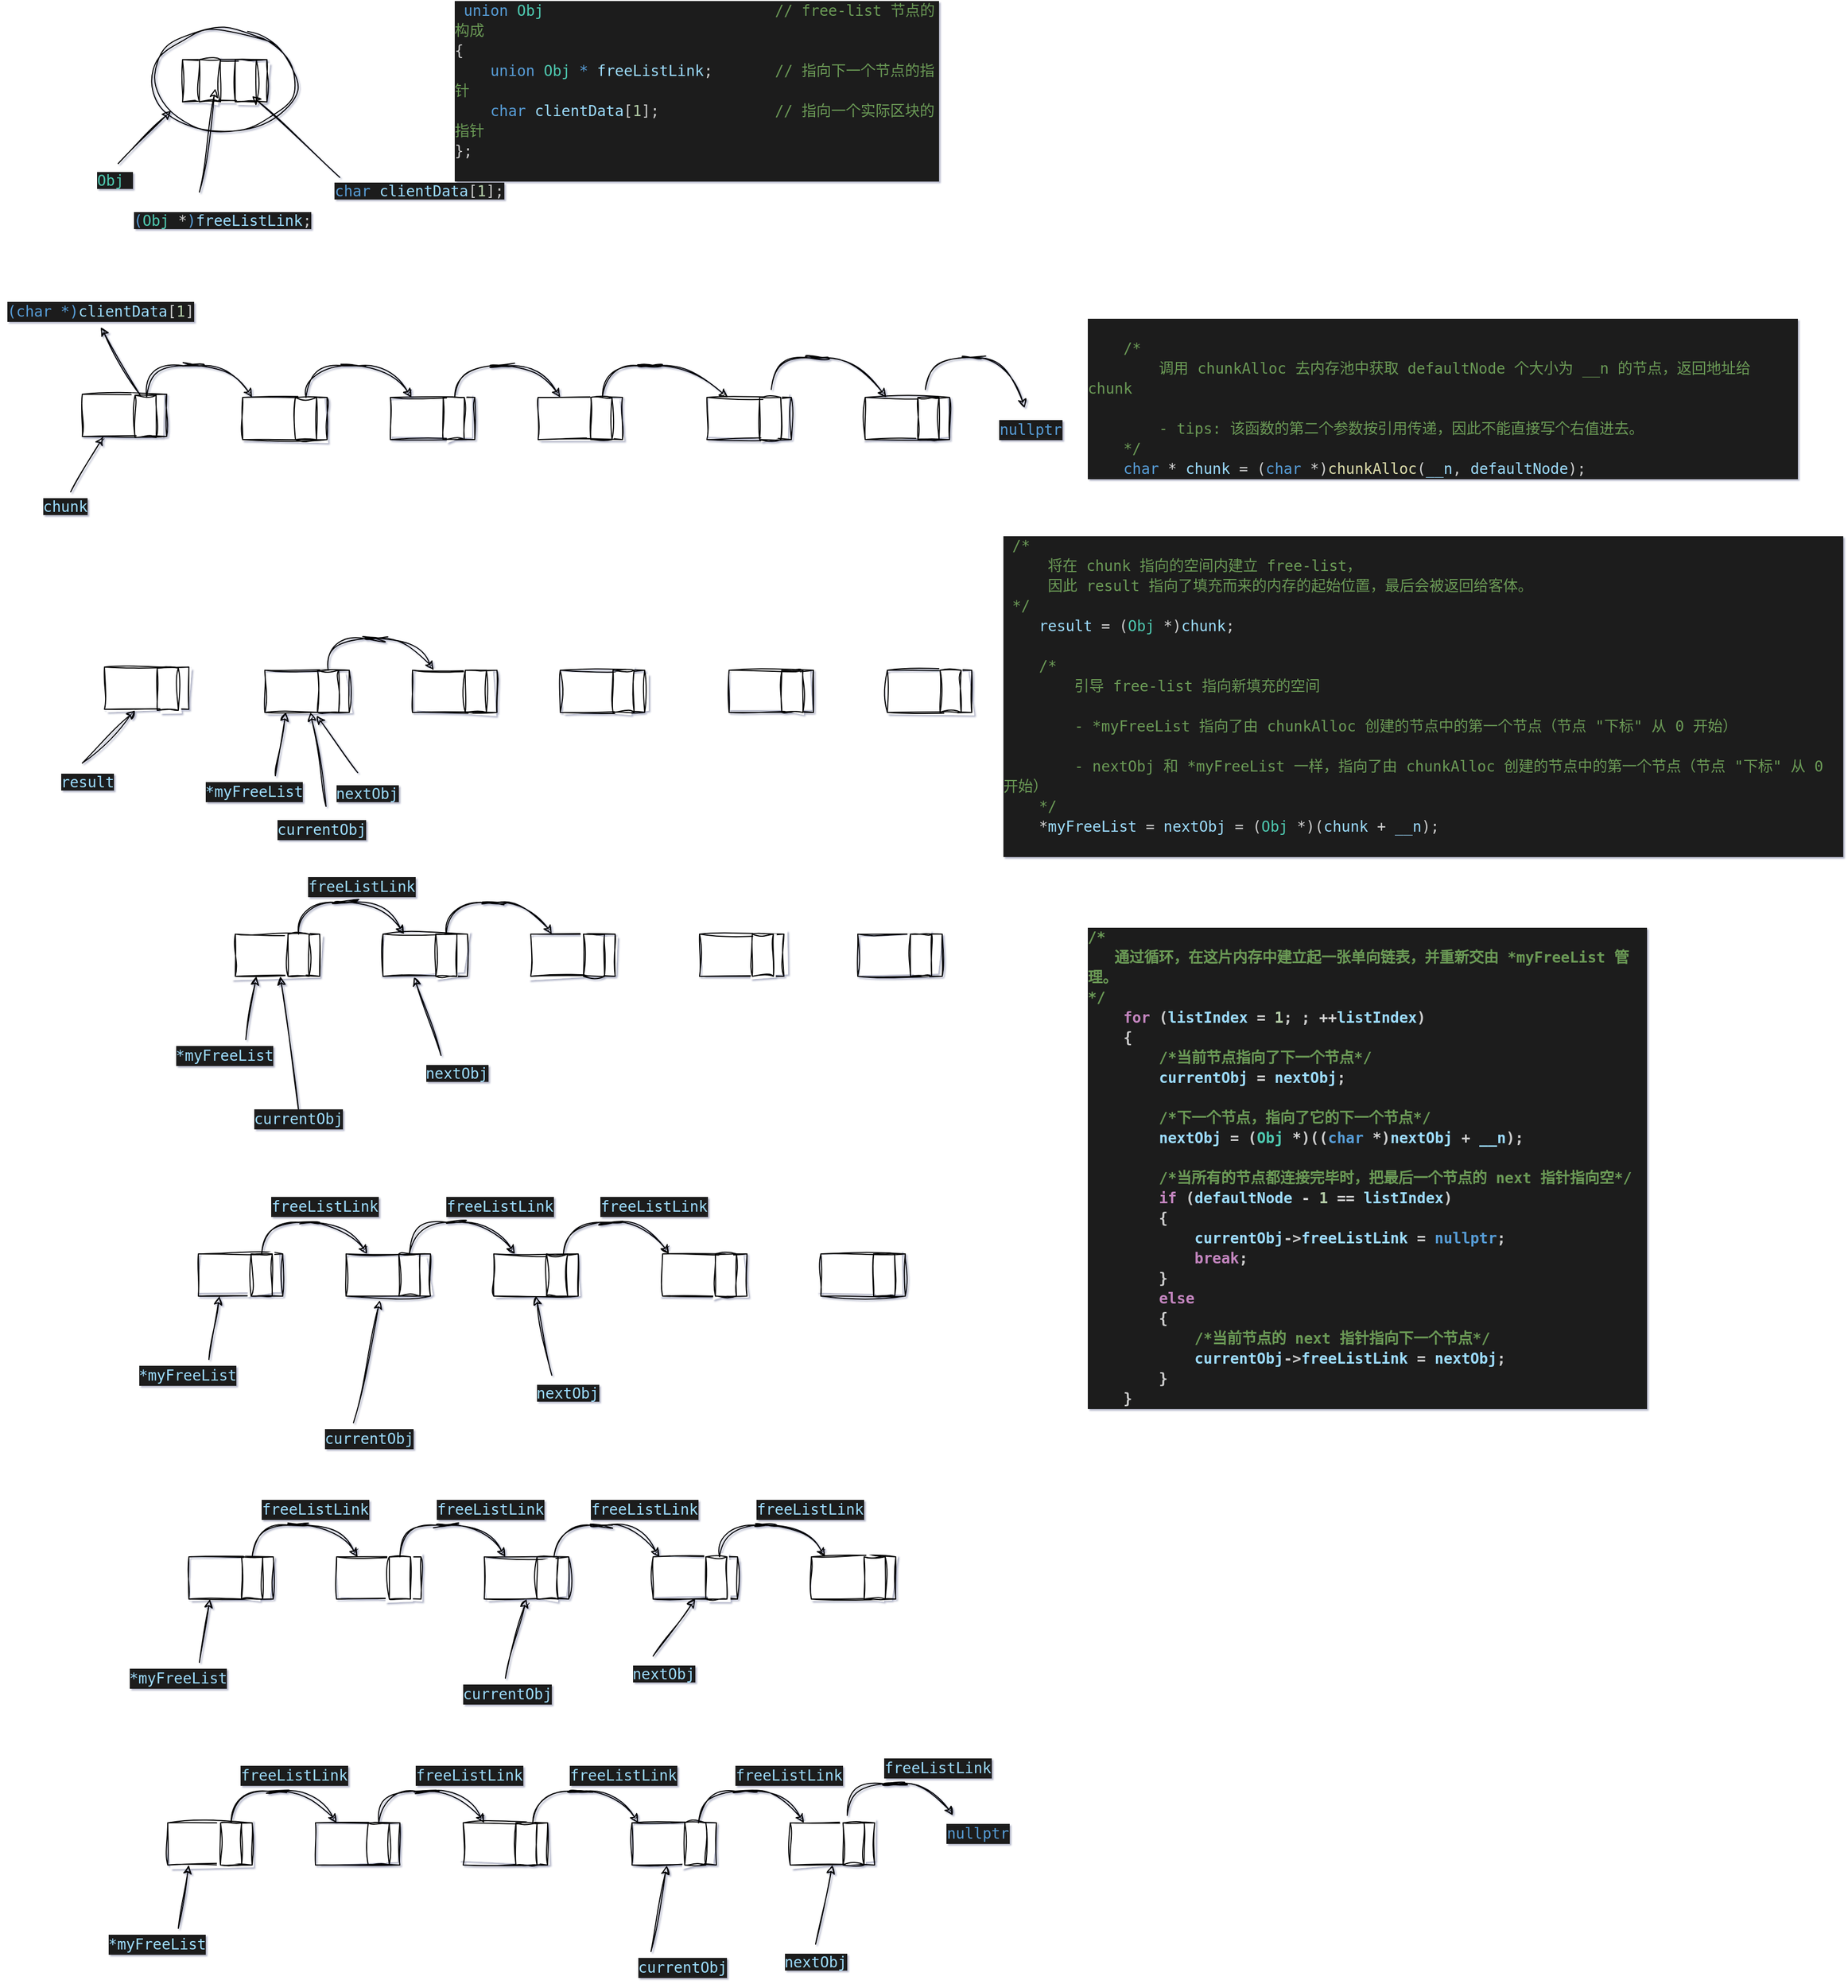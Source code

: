 <mxfile>
    <diagram id="wMo45nzH08YQBt-ZMu2K" name="第 1 页">
        <mxGraphModel dx="3263" dy="3217" grid="1" gridSize="7" guides="1" tooltips="1" connect="1" arrows="1" fold="1" page="1" pageScale="1" pageWidth="900" pageHeight="1600" background="none" math="0" shadow="1">
            <root>
                <mxCell id="0"/>
                <mxCell id="1" parent="0"/>
                <mxCell id="63" value="" style="rounded=0;whiteSpace=wrap;html=1;fillColor=#FFFFFF;sketch=1;curveFitting=1;jiggle=2;" parent="1" vertex="1">
                    <mxGeometry x="-351" y="-898" width="80" height="40" as="geometry"/>
                </mxCell>
                <mxCell id="64" value="" style="rounded=0;whiteSpace=wrap;html=1;fillColor=#FFFFFF;sketch=1;curveFitting=1;jiggle=2;" parent="1" vertex="1">
                    <mxGeometry x="-491" y="-898" width="80" height="40" as="geometry"/>
                </mxCell>
                <mxCell id="65" value="" style="rounded=0;whiteSpace=wrap;html=1;fillColor=#FFFFFF;sketch=1;curveFitting=1;jiggle=2;" parent="1" vertex="1">
                    <mxGeometry x="-631" y="-898" width="80" height="40" as="geometry"/>
                </mxCell>
                <mxCell id="66" value="" style="rounded=0;whiteSpace=wrap;html=1;fillColor=#FFFFFF;sketch=1;curveFitting=1;jiggle=2;" parent="1" vertex="1">
                    <mxGeometry x="-191" y="-898" width="80" height="40" as="geometry"/>
                </mxCell>
                <mxCell id="67" value="" style="rounded=0;whiteSpace=wrap;html=1;fillColor=#FFFFFF;sketch=1;curveFitting=1;jiggle=2;" parent="1" vertex="1">
                    <mxGeometry x="-41" y="-898" width="80" height="40" as="geometry"/>
                </mxCell>
                <mxCell id="68" value="" style="rounded=0;whiteSpace=wrap;html=1;strokeColor=default;fontFamily=Helvetica;fontSize=12;fontColor=default;fillColor=default;rotation=90;sketch=1;curveFitting=1;jiggle=2;" parent="1" vertex="1">
                    <mxGeometry x="-591" y="-888" width="40" height="20" as="geometry"/>
                </mxCell>
                <mxCell id="69" value="" style="rounded=0;whiteSpace=wrap;html=1;strokeColor=default;fontFamily=Helvetica;fontSize=12;fontColor=default;fillColor=default;rotation=90;sketch=1;curveFitting=1;jiggle=2;" parent="1" vertex="1">
                    <mxGeometry x="-451" y="-888" width="40" height="20" as="geometry"/>
                </mxCell>
                <mxCell id="70" value="" style="rounded=0;whiteSpace=wrap;html=1;strokeColor=default;fontFamily=Helvetica;fontSize=12;fontColor=default;fillColor=default;rotation=90;sketch=1;curveFitting=1;jiggle=2;" parent="1" vertex="1">
                    <mxGeometry x="-1" y="-888" width="40" height="20" as="geometry"/>
                </mxCell>
                <mxCell id="71" value="" style="rounded=0;whiteSpace=wrap;html=1;strokeColor=default;fontFamily=Helvetica;fontSize=12;fontColor=default;fillColor=default;rotation=90;sketch=1;curveFitting=1;jiggle=2;" parent="1" vertex="1">
                    <mxGeometry x="-151" y="-888" width="40" height="20" as="geometry"/>
                </mxCell>
                <mxCell id="72" value="" style="rounded=0;whiteSpace=wrap;html=1;strokeColor=default;fontFamily=Helvetica;fontSize=12;fontColor=default;fillColor=default;rotation=90;sketch=1;curveFitting=1;jiggle=2;" parent="1" vertex="1">
                    <mxGeometry x="-311" y="-888" width="40" height="20" as="geometry"/>
                </mxCell>
                <mxCell id="73" value="" style="curved=1;endArrow=classic;html=1;entryX=0.25;entryY=0;entryDx=0;entryDy=0;sketch=1;curveFitting=1;jiggle=2;" parent="1" target="64" edge="1">
                    <mxGeometry width="50" height="50" relative="1" as="geometry">
                        <mxPoint x="-571" y="-898.0" as="sourcePoint"/>
                        <mxPoint x="-521" y="-948" as="targetPoint"/>
                        <Array as="points">
                            <mxPoint x="-571" y="-928"/>
                            <mxPoint x="-501" y="-928"/>
                            <mxPoint x="-551" y="-928"/>
                            <mxPoint x="-491" y="-928"/>
                        </Array>
                    </mxGeometry>
                </mxCell>
                <mxCell id="78" value="&lt;div style=&quot;color: rgb(204, 204, 204); background-color: rgb(31, 31, 31); font-family: Consolas, 微软雅黑, monospace, Consolas, &amp;quot;Courier New&amp;quot;, monospace; font-size: 14px; line-height: 19px;&quot;&gt;&lt;span style=&quot;color: #9cdcfe;&quot;&gt;*myFreeList&lt;/span&gt;&lt;/div&gt;" style="text;html=1;strokeColor=none;fillColor=none;align=center;verticalAlign=middle;whiteSpace=wrap;rounded=0;sketch=1;curveFitting=1;jiggle=2;" parent="1" vertex="1">
                    <mxGeometry x="-671" y="-798" width="60" height="30" as="geometry"/>
                </mxCell>
                <mxCell id="79" value="" style="endArrow=classic;html=1;entryX=0.25;entryY=1;entryDx=0;entryDy=0;sketch=1;curveFitting=1;jiggle=2;" parent="1" target="65" edge="1">
                    <mxGeometry width="50" height="50" relative="1" as="geometry">
                        <mxPoint x="-621" y="-798" as="sourcePoint"/>
                        <mxPoint x="-571" y="-858" as="targetPoint"/>
                    </mxGeometry>
                </mxCell>
                <mxCell id="81" value="&lt;div style=&quot;color: rgb(204, 204, 204); background-color: rgb(31, 31, 31); font-family: Consolas, 微软雅黑, monospace, Consolas, &amp;quot;Courier New&amp;quot;, monospace; font-size: 14px; line-height: 19px;&quot;&gt;&lt;span style=&quot;color: #569cd6;&quot;&gt;nullptr&lt;/span&gt;&lt;/div&gt;" style="text;html=1;strokeColor=none;fillColor=none;align=center;verticalAlign=middle;whiteSpace=wrap;rounded=0;sketch=1;curveFitting=1;jiggle=2;" parent="1" vertex="1">
                    <mxGeometry x="5" y="184" width="80" height="40" as="geometry"/>
                </mxCell>
                <mxCell id="82" value="" style="endArrow=classic;html=1;sketch=1;hachureGap=4;jiggle=2;curveFitting=1;fontFamily=Architects Daughter;fontSource=https%3A%2F%2Ffonts.googleapis.com%2Fcss%3Ffamily%3DArchitects%2BDaughter;fontSize=16;" parent="1" target="65" edge="1">
                    <mxGeometry width="50" height="50" relative="1" as="geometry">
                        <mxPoint x="-573" y="-769" as="sourcePoint"/>
                        <mxPoint x="-591" y="-850" as="targetPoint"/>
                    </mxGeometry>
                </mxCell>
                <mxCell id="83" value="&lt;div style=&quot;color: rgb(204, 204, 204); background-color: rgb(31, 31, 31); font-family: Consolas, 微软雅黑, monospace, Consolas, &amp;quot;Courier New&amp;quot;, monospace; font-size: 14px; line-height: 19px;&quot;&gt;&lt;span style=&quot;color: #9cdcfe;&quot;&gt;currentObj&lt;/span&gt;&lt;/div&gt;" style="text;html=1;strokeColor=none;fillColor=none;align=center;verticalAlign=middle;whiteSpace=wrap;rounded=0;sketch=1;hachureGap=4;jiggle=2;curveFitting=1;fontFamily=Architects Daughter;fontSource=https%3A%2F%2Ffonts.googleapis.com%2Fcss%3Ffamily%3DArchitects%2BDaughter;fontSize=20;" parent="1" vertex="1">
                    <mxGeometry x="-607" y="-762" width="60" height="30" as="geometry"/>
                </mxCell>
                <mxCell id="84" value="" style="endArrow=classic;html=1;sketch=1;hachureGap=4;jiggle=2;curveFitting=1;fontFamily=Architects Daughter;fontSource=https%3A%2F%2Ffonts.googleapis.com%2Fcss%3Ffamily%3DArchitects%2BDaughter;fontSize=16;entryX=0.615;entryY=1.071;entryDx=0;entryDy=0;entryPerimeter=0;" parent="1" target="65" edge="1">
                    <mxGeometry width="50" height="50" relative="1" as="geometry">
                        <mxPoint x="-543" y="-801" as="sourcePoint"/>
                        <mxPoint x="-571" y="-843" as="targetPoint"/>
                    </mxGeometry>
                </mxCell>
                <mxCell id="85" value="&lt;span style=&quot;color: rgb(156, 220, 254); font-family: Consolas, 微软雅黑, monospace, Consolas, &amp;quot;Courier New&amp;quot;, monospace; font-size: 14px; background-color: rgb(31, 31, 31);&quot;&gt;nextObj&lt;/span&gt;" style="text;html=1;strokeColor=none;fillColor=none;align=center;verticalAlign=middle;whiteSpace=wrap;rounded=0;sketch=1;hachureGap=4;jiggle=2;curveFitting=1;fontFamily=Architects Daughter;fontSource=https%3A%2F%2Ffonts.googleapis.com%2Fcss%3Ffamily%3DArchitects%2BDaughter;fontSize=20;" parent="1" vertex="1">
                    <mxGeometry x="-564" y="-798" width="60" height="30" as="geometry"/>
                </mxCell>
                <mxCell id="86" value="" style="rounded=0;whiteSpace=wrap;html=1;fillColor=#FFFFFF;sketch=1;curveFitting=1;jiggle=2;" parent="1" vertex="1">
                    <mxGeometry x="-379" y="-648" width="80" height="40" as="geometry"/>
                </mxCell>
                <mxCell id="87" value="" style="rounded=0;whiteSpace=wrap;html=1;fillColor=#FFFFFF;sketch=1;curveFitting=1;jiggle=2;" parent="1" vertex="1">
                    <mxGeometry x="-519" y="-648" width="80" height="40" as="geometry"/>
                </mxCell>
                <mxCell id="88" value="" style="rounded=0;whiteSpace=wrap;html=1;fillColor=#FFFFFF;sketch=1;curveFitting=1;jiggle=2;" parent="1" vertex="1">
                    <mxGeometry x="-659" y="-648" width="80" height="40" as="geometry"/>
                </mxCell>
                <mxCell id="89" value="" style="rounded=0;whiteSpace=wrap;html=1;fillColor=#FFFFFF;sketch=1;curveFitting=1;jiggle=2;" parent="1" vertex="1">
                    <mxGeometry x="-219" y="-648" width="80" height="40" as="geometry"/>
                </mxCell>
                <mxCell id="90" value="" style="rounded=0;whiteSpace=wrap;html=1;fillColor=#FFFFFF;sketch=1;curveFitting=1;jiggle=2;" parent="1" vertex="1">
                    <mxGeometry x="-69" y="-648" width="80" height="40" as="geometry"/>
                </mxCell>
                <mxCell id="91" value="" style="rounded=0;whiteSpace=wrap;html=1;strokeColor=default;fontFamily=Helvetica;fontSize=12;fontColor=default;fillColor=default;rotation=90;sketch=1;curveFitting=1;jiggle=2;" parent="1" vertex="1">
                    <mxGeometry x="-619" y="-638" width="40" height="20" as="geometry"/>
                </mxCell>
                <mxCell id="92" value="" style="rounded=0;whiteSpace=wrap;html=1;strokeColor=default;fontFamily=Helvetica;fontSize=12;fontColor=default;fillColor=default;rotation=90;sketch=1;curveFitting=1;jiggle=2;" parent="1" vertex="1">
                    <mxGeometry x="-479" y="-638" width="40" height="20" as="geometry"/>
                </mxCell>
                <mxCell id="93" value="" style="rounded=0;whiteSpace=wrap;html=1;strokeColor=default;fontFamily=Helvetica;fontSize=12;fontColor=default;fillColor=default;rotation=90;sketch=1;curveFitting=1;jiggle=2;" parent="1" vertex="1">
                    <mxGeometry x="-29" y="-638" width="40" height="20" as="geometry"/>
                </mxCell>
                <mxCell id="94" value="" style="rounded=0;whiteSpace=wrap;html=1;strokeColor=default;fontFamily=Helvetica;fontSize=12;fontColor=default;fillColor=default;rotation=90;sketch=1;curveFitting=1;jiggle=2;" parent="1" vertex="1">
                    <mxGeometry x="-179" y="-638" width="40" height="20" as="geometry"/>
                </mxCell>
                <mxCell id="95" value="" style="rounded=0;whiteSpace=wrap;html=1;strokeColor=default;fontFamily=Helvetica;fontSize=12;fontColor=default;fillColor=default;rotation=90;sketch=1;curveFitting=1;jiggle=2;" parent="1" vertex="1">
                    <mxGeometry x="-339" y="-638" width="40" height="20" as="geometry"/>
                </mxCell>
                <mxCell id="96" value="" style="curved=1;endArrow=classic;html=1;entryX=0.25;entryY=0;entryDx=0;entryDy=0;sketch=1;curveFitting=1;jiggle=2;" parent="1" target="87" edge="1">
                    <mxGeometry width="50" height="50" relative="1" as="geometry">
                        <mxPoint x="-599" y="-648.0" as="sourcePoint"/>
                        <mxPoint x="-549" y="-698" as="targetPoint"/>
                        <Array as="points">
                            <mxPoint x="-599" y="-678"/>
                            <mxPoint x="-529" y="-678"/>
                            <mxPoint x="-579" y="-678"/>
                            <mxPoint x="-519" y="-678"/>
                        </Array>
                    </mxGeometry>
                </mxCell>
                <mxCell id="99" value="" style="curved=1;endArrow=classic;html=1;entryX=0.25;entryY=0;entryDx=0;entryDy=0;sketch=1;curveFitting=1;jiggle=2;" parent="1" edge="1">
                    <mxGeometry width="50" height="50" relative="1" as="geometry">
                        <mxPoint x="-459" y="-648.0" as="sourcePoint"/>
                        <mxPoint x="-359" y="-648.0" as="targetPoint"/>
                        <Array as="points">
                            <mxPoint x="-459" y="-678"/>
                            <mxPoint x="-389" y="-678"/>
                            <mxPoint x="-439" y="-678"/>
                            <mxPoint x="-379" y="-678"/>
                        </Array>
                    </mxGeometry>
                </mxCell>
                <mxCell id="100" value="&lt;div style=&quot;color: rgb(204, 204, 204); background-color: rgb(31, 31, 31); font-family: Consolas, 微软雅黑, monospace, Consolas, &amp;quot;Courier New&amp;quot;, monospace; font-size: 14px; line-height: 19px;&quot;&gt;&lt;span style=&quot;color: #9cdcfe;&quot;&gt;freeListLink&lt;/span&gt;&lt;/div&gt;" style="text;html=1;strokeColor=none;fillColor=none;align=center;verticalAlign=middle;whiteSpace=wrap;rounded=0;sketch=1;curveFitting=1;jiggle=2;" parent="1" vertex="1">
                    <mxGeometry x="-599" y="-708" width="120" height="30" as="geometry"/>
                </mxCell>
                <mxCell id="101" value="&lt;div style=&quot;color: rgb(204, 204, 204); background-color: rgb(31, 31, 31); font-family: Consolas, 微软雅黑, monospace, Consolas, &amp;quot;Courier New&amp;quot;, monospace; font-size: 14px; line-height: 19px;&quot;&gt;&lt;span style=&quot;color: #9cdcfe;&quot;&gt;*myFreeList&lt;/span&gt;&lt;/div&gt;" style="text;html=1;strokeColor=none;fillColor=none;align=center;verticalAlign=middle;whiteSpace=wrap;rounded=0;sketch=1;curveFitting=1;jiggle=2;" parent="1" vertex="1">
                    <mxGeometry x="-699" y="-548" width="60" height="30" as="geometry"/>
                </mxCell>
                <mxCell id="102" value="" style="endArrow=classic;html=1;entryX=0.25;entryY=1;entryDx=0;entryDy=0;sketch=1;curveFitting=1;jiggle=2;" parent="1" target="88" edge="1">
                    <mxGeometry width="50" height="50" relative="1" as="geometry">
                        <mxPoint x="-649" y="-548" as="sourcePoint"/>
                        <mxPoint x="-599" y="-608" as="targetPoint"/>
                    </mxGeometry>
                </mxCell>
                <mxCell id="105" value="" style="endArrow=classic;html=1;sketch=1;hachureGap=4;jiggle=2;curveFitting=1;fontFamily=Architects Daughter;fontSource=https%3A%2F%2Ffonts.googleapis.com%2Fcss%3Ffamily%3DArchitects%2BDaughter;fontSize=16;" parent="1" target="88" edge="1">
                    <mxGeometry width="50" height="50" relative="1" as="geometry">
                        <mxPoint x="-599" y="-481" as="sourcePoint"/>
                        <mxPoint x="-619" y="-600" as="targetPoint"/>
                    </mxGeometry>
                </mxCell>
                <mxCell id="106" value="&lt;div style=&quot;color: rgb(204, 204, 204); background-color: rgb(31, 31, 31); font-family: Consolas, 微软雅黑, monospace, Consolas, &amp;quot;Courier New&amp;quot;, monospace; font-size: 14px; line-height: 19px;&quot;&gt;&lt;span style=&quot;color: #9cdcfe;&quot;&gt;currentObj&lt;/span&gt;&lt;/div&gt;" style="text;html=1;strokeColor=none;fillColor=none;align=center;verticalAlign=middle;whiteSpace=wrap;rounded=0;sketch=1;hachureGap=4;jiggle=2;curveFitting=1;fontFamily=Architects Daughter;fontSource=https%3A%2F%2Ffonts.googleapis.com%2Fcss%3Ffamily%3DArchitects%2BDaughter;fontSize=20;" parent="1" vertex="1">
                    <mxGeometry x="-629" y="-488" width="60" height="30" as="geometry"/>
                </mxCell>
                <mxCell id="107" value="" style="endArrow=classic;html=1;sketch=1;hachureGap=4;jiggle=2;curveFitting=1;fontFamily=Architects Daughter;fontSource=https%3A%2F%2Ffonts.googleapis.com%2Fcss%3Ffamily%3DArchitects%2BDaughter;fontSize=16;entryX=0.368;entryY=1.018;entryDx=0;entryDy=0;entryPerimeter=0;exitX=0.25;exitY=0;exitDx=0;exitDy=0;" parent="1" source="108" target="87" edge="1">
                    <mxGeometry width="50" height="50" relative="1" as="geometry">
                        <mxPoint x="-571" y="-551" as="sourcePoint"/>
                        <mxPoint x="-599" y="-593" as="targetPoint"/>
                    </mxGeometry>
                </mxCell>
                <mxCell id="108" value="&lt;span style=&quot;color: rgb(156, 220, 254); font-family: Consolas, 微软雅黑, monospace, Consolas, &amp;quot;Courier New&amp;quot;, monospace; font-size: 14px; background-color: rgb(31, 31, 31);&quot;&gt;nextObj&lt;/span&gt;" style="text;html=1;strokeColor=none;fillColor=none;align=center;verticalAlign=middle;whiteSpace=wrap;rounded=0;sketch=1;hachureGap=4;jiggle=2;curveFitting=1;fontFamily=Architects Daughter;fontSource=https%3A%2F%2Ffonts.googleapis.com%2Fcss%3Ffamily%3DArchitects%2BDaughter;fontSize=20;" parent="1" vertex="1">
                    <mxGeometry x="-479" y="-533" width="60" height="30" as="geometry"/>
                </mxCell>
                <mxCell id="109" value="" style="rounded=0;whiteSpace=wrap;html=1;fillColor=#FFFFFF;sketch=1;curveFitting=1;jiggle=2;" parent="1" vertex="1">
                    <mxGeometry x="-414" y="-345" width="80" height="40" as="geometry"/>
                </mxCell>
                <mxCell id="110" value="" style="rounded=0;whiteSpace=wrap;html=1;fillColor=#FFFFFF;sketch=1;curveFitting=1;jiggle=2;" parent="1" vertex="1">
                    <mxGeometry x="-554" y="-345" width="80" height="40" as="geometry"/>
                </mxCell>
                <mxCell id="111" value="" style="rounded=0;whiteSpace=wrap;html=1;fillColor=#FFFFFF;sketch=1;curveFitting=1;jiggle=2;" parent="1" vertex="1">
                    <mxGeometry x="-694" y="-345" width="80" height="40" as="geometry"/>
                </mxCell>
                <mxCell id="112" value="" style="rounded=0;whiteSpace=wrap;html=1;fillColor=#FFFFFF;sketch=1;curveFitting=1;jiggle=2;" parent="1" vertex="1">
                    <mxGeometry x="-254" y="-345" width="80" height="40" as="geometry"/>
                </mxCell>
                <mxCell id="113" value="" style="rounded=0;whiteSpace=wrap;html=1;fillColor=#FFFFFF;sketch=1;curveFitting=1;jiggle=2;" parent="1" vertex="1">
                    <mxGeometry x="-104" y="-345" width="80" height="40" as="geometry"/>
                </mxCell>
                <mxCell id="114" value="" style="rounded=0;whiteSpace=wrap;html=1;strokeColor=default;fontFamily=Helvetica;fontSize=12;fontColor=default;fillColor=default;rotation=90;sketch=1;curveFitting=1;jiggle=2;" parent="1" vertex="1">
                    <mxGeometry x="-654" y="-335" width="40" height="20" as="geometry"/>
                </mxCell>
                <mxCell id="115" value="" style="rounded=0;whiteSpace=wrap;html=1;strokeColor=default;fontFamily=Helvetica;fontSize=12;fontColor=default;fillColor=default;rotation=90;sketch=1;curveFitting=1;jiggle=2;" parent="1" vertex="1">
                    <mxGeometry x="-514" y="-335" width="40" height="20" as="geometry"/>
                </mxCell>
                <mxCell id="116" value="" style="rounded=0;whiteSpace=wrap;html=1;strokeColor=default;fontFamily=Helvetica;fontSize=12;fontColor=default;fillColor=default;rotation=90;sketch=1;curveFitting=1;jiggle=2;" parent="1" vertex="1">
                    <mxGeometry x="-64" y="-335" width="40" height="20" as="geometry"/>
                </mxCell>
                <mxCell id="117" value="" style="rounded=0;whiteSpace=wrap;html=1;strokeColor=default;fontFamily=Helvetica;fontSize=12;fontColor=default;fillColor=default;rotation=90;sketch=1;curveFitting=1;jiggle=2;" parent="1" vertex="1">
                    <mxGeometry x="-214" y="-335" width="40" height="20" as="geometry"/>
                </mxCell>
                <mxCell id="118" value="" style="rounded=0;whiteSpace=wrap;html=1;strokeColor=default;fontFamily=Helvetica;fontSize=12;fontColor=default;fillColor=default;rotation=90;sketch=1;curveFitting=1;jiggle=2;" parent="1" vertex="1">
                    <mxGeometry x="-374" y="-335" width="40" height="20" as="geometry"/>
                </mxCell>
                <mxCell id="119" value="" style="curved=1;endArrow=classic;html=1;entryX=0.25;entryY=0;entryDx=0;entryDy=0;sketch=1;curveFitting=1;jiggle=2;" parent="1" target="110" edge="1">
                    <mxGeometry width="50" height="50" relative="1" as="geometry">
                        <mxPoint x="-634" y="-345.0" as="sourcePoint"/>
                        <mxPoint x="-584" y="-395" as="targetPoint"/>
                        <Array as="points">
                            <mxPoint x="-634" y="-375"/>
                            <mxPoint x="-564" y="-375"/>
                            <mxPoint x="-614" y="-375"/>
                            <mxPoint x="-554" y="-375"/>
                        </Array>
                    </mxGeometry>
                </mxCell>
                <mxCell id="120" value="" style="curved=1;endArrow=classic;html=1;entryX=0.25;entryY=0;entryDx=0;entryDy=0;sketch=1;curveFitting=1;jiggle=2;" parent="1" edge="1">
                    <mxGeometry width="50" height="50" relative="1" as="geometry">
                        <mxPoint x="-494" y="-345.0" as="sourcePoint"/>
                        <mxPoint x="-394" y="-345.0" as="targetPoint"/>
                        <Array as="points">
                            <mxPoint x="-494" y="-375"/>
                            <mxPoint x="-424" y="-375"/>
                            <mxPoint x="-474" y="-375"/>
                            <mxPoint x="-414" y="-375"/>
                        </Array>
                    </mxGeometry>
                </mxCell>
                <mxCell id="121" value="&lt;div style=&quot;color: rgb(204, 204, 204); background-color: rgb(31, 31, 31); font-family: Consolas, 微软雅黑, monospace, Consolas, &amp;quot;Courier New&amp;quot;, monospace; font-size: 14px; line-height: 19px;&quot;&gt;&lt;span style=&quot;color: #9cdcfe;&quot;&gt;freeListLink&lt;/span&gt;&lt;/div&gt;" style="text;html=1;strokeColor=none;fillColor=none;align=center;verticalAlign=middle;whiteSpace=wrap;rounded=0;sketch=1;curveFitting=1;jiggle=2;" parent="1" vertex="1">
                    <mxGeometry x="-634" y="-405" width="120" height="30" as="geometry"/>
                </mxCell>
                <mxCell id="122" value="&lt;div style=&quot;color: rgb(204, 204, 204); background-color: rgb(31, 31, 31); font-family: Consolas, 微软雅黑, monospace, Consolas, &amp;quot;Courier New&amp;quot;, monospace; font-size: 14px; line-height: 19px;&quot;&gt;&lt;span style=&quot;color: #9cdcfe;&quot;&gt;*myFreeList&lt;/span&gt;&lt;/div&gt;" style="text;html=1;strokeColor=none;fillColor=none;align=center;verticalAlign=middle;whiteSpace=wrap;rounded=0;sketch=1;curveFitting=1;jiggle=2;" parent="1" vertex="1">
                    <mxGeometry x="-734" y="-245" width="60" height="30" as="geometry"/>
                </mxCell>
                <mxCell id="123" value="" style="endArrow=classic;html=1;entryX=0.25;entryY=1;entryDx=0;entryDy=0;sketch=1;curveFitting=1;jiggle=2;" parent="1" target="111" edge="1">
                    <mxGeometry width="50" height="50" relative="1" as="geometry">
                        <mxPoint x="-684" y="-245" as="sourcePoint"/>
                        <mxPoint x="-634" y="-305" as="targetPoint"/>
                    </mxGeometry>
                </mxCell>
                <mxCell id="124" value="" style="endArrow=classic;html=1;sketch=1;hachureGap=4;jiggle=2;curveFitting=1;fontFamily=Architects Daughter;fontSource=https%3A%2F%2Ffonts.googleapis.com%2Fcss%3Ffamily%3DArchitects%2BDaughter;fontSize=16;entryX=0.4;entryY=1.1;entryDx=0;entryDy=0;entryPerimeter=0;exitX=0.25;exitY=0;exitDx=0;exitDy=0;" parent="1" source="125" target="110" edge="1">
                    <mxGeometry width="50" height="50" relative="1" as="geometry">
                        <mxPoint x="-634" y="-178.0" as="sourcePoint"/>
                        <mxPoint x="-654" y="-297" as="targetPoint"/>
                    </mxGeometry>
                </mxCell>
                <mxCell id="125" value="&lt;div style=&quot;color: rgb(204, 204, 204); background-color: rgb(31, 31, 31); font-family: Consolas, 微软雅黑, monospace, Consolas, &amp;quot;Courier New&amp;quot;, monospace; font-size: 14px; line-height: 19px;&quot;&gt;&lt;span style=&quot;color: #9cdcfe;&quot;&gt;currentObj&lt;/span&gt;&lt;/div&gt;" style="text;html=1;strokeColor=none;fillColor=none;align=center;verticalAlign=middle;whiteSpace=wrap;rounded=0;sketch=1;hachureGap=4;jiggle=2;curveFitting=1;fontFamily=Architects Daughter;fontSource=https%3A%2F%2Ffonts.googleapis.com%2Fcss%3Ffamily%3DArchitects%2BDaughter;fontSize=20;" parent="1" vertex="1">
                    <mxGeometry x="-562" y="-185" width="60" height="30" as="geometry"/>
                </mxCell>
                <mxCell id="126" value="" style="endArrow=classic;html=1;sketch=1;hachureGap=4;jiggle=2;curveFitting=1;fontFamily=Architects Daughter;fontSource=https%3A%2F%2Ffonts.googleapis.com%2Fcss%3Ffamily%3DArchitects%2BDaughter;fontSize=16;entryX=0.5;entryY=1;entryDx=0;entryDy=0;exitX=0.25;exitY=0;exitDx=0;exitDy=0;" parent="1" source="127" target="109" edge="1">
                    <mxGeometry width="50" height="50" relative="1" as="geometry">
                        <mxPoint x="-606" y="-248" as="sourcePoint"/>
                        <mxPoint x="-634" y="-290" as="targetPoint"/>
                    </mxGeometry>
                </mxCell>
                <mxCell id="127" value="&lt;span style=&quot;color: rgb(156, 220, 254); font-family: Consolas, 微软雅黑, monospace, Consolas, &amp;quot;Courier New&amp;quot;, monospace; font-size: 14px; background-color: rgb(31, 31, 31);&quot;&gt;nextObj&lt;/span&gt;" style="text;html=1;strokeColor=none;fillColor=none;align=center;verticalAlign=middle;whiteSpace=wrap;rounded=0;sketch=1;hachureGap=4;jiggle=2;curveFitting=1;fontFamily=Architects Daughter;fontSource=https%3A%2F%2Ffonts.googleapis.com%2Fcss%3Ffamily%3DArchitects%2BDaughter;fontSize=20;" parent="1" vertex="1">
                    <mxGeometry x="-374" y="-230" width="60" height="30" as="geometry"/>
                </mxCell>
                <mxCell id="128" value="&lt;div style=&quot;color: rgb(204, 204, 204); background-color: rgb(31, 31, 31); font-family: Consolas, 微软雅黑, monospace, Consolas, &amp;quot;Courier New&amp;quot;, monospace; font-size: 14px; line-height: 19px;&quot;&gt;&lt;span style=&quot;color: #9cdcfe;&quot;&gt;freeListLink&lt;/span&gt;&lt;/div&gt;" style="text;html=1;strokeColor=none;fillColor=none;align=center;verticalAlign=middle;whiteSpace=wrap;rounded=0;sketch=1;curveFitting=1;jiggle=2;" parent="1" vertex="1">
                    <mxGeometry x="-468" y="-405" width="120" height="30" as="geometry"/>
                </mxCell>
                <mxCell id="129" value="" style="curved=1;endArrow=classic;html=1;entryX=0.25;entryY=0;entryDx=0;entryDy=0;sketch=1;curveFitting=1;jiggle=2;" parent="1" edge="1">
                    <mxGeometry width="50" height="50" relative="1" as="geometry">
                        <mxPoint x="-348" y="-345.0" as="sourcePoint"/>
                        <mxPoint x="-248" y="-345.0" as="targetPoint"/>
                        <Array as="points">
                            <mxPoint x="-348" y="-375"/>
                            <mxPoint x="-278" y="-375"/>
                            <mxPoint x="-328" y="-375"/>
                            <mxPoint x="-268" y="-375"/>
                        </Array>
                    </mxGeometry>
                </mxCell>
                <mxCell id="130" value="&lt;div style=&quot;color: rgb(204, 204, 204); background-color: rgb(31, 31, 31); font-family: Consolas, 微软雅黑, monospace, Consolas, &amp;quot;Courier New&amp;quot;, monospace; font-size: 14px; line-height: 19px;&quot;&gt;&lt;span style=&quot;color: #9cdcfe;&quot;&gt;freeListLink&lt;/span&gt;&lt;/div&gt;" style="text;html=1;strokeColor=none;fillColor=none;align=center;verticalAlign=middle;whiteSpace=wrap;rounded=0;sketch=1;curveFitting=1;jiggle=2;" parent="1" vertex="1">
                    <mxGeometry x="-322" y="-405" width="120" height="30" as="geometry"/>
                </mxCell>
                <mxCell id="131" value="&lt;div style=&quot;color: rgb(204, 204, 204); background-color: rgb(31, 31, 31); font-family: Consolas, 微软雅黑, monospace, Consolas, &amp;quot;Courier New&amp;quot;, monospace; font-size: 14px; line-height: 19px;&quot;&gt;&lt;div&gt;&lt;span style=&quot;color: #6a9955;&quot;&gt;&lt;b&gt;/*&lt;/b&gt;&lt;/span&gt;&lt;/div&gt;&lt;div&gt;&lt;span style=&quot;color: #6a9955;&quot;&gt;&lt;b&gt;&amp;nbsp; &amp;nbsp;通过循环，在这片内存中建立起一张单向链表，并重新交由 *myFreeList 管理。&lt;/b&gt;&lt;/span&gt;&lt;/div&gt;&lt;div&gt;&lt;span style=&quot;color: #6a9955;&quot;&gt;&lt;b&gt;*/&lt;/b&gt;&lt;/span&gt;&lt;/div&gt;&lt;div&gt;&lt;b&gt;&amp;nbsp; &amp;nbsp; &lt;span style=&quot;color: #c586c0;&quot;&gt;for&lt;/span&gt; (&lt;span style=&quot;color: #9cdcfe;&quot;&gt;listIndex&lt;/span&gt; &lt;span style=&quot;color: #d4d4d4;&quot;&gt;=&lt;/span&gt; &lt;span style=&quot;color: #b5cea8;&quot;&gt;1&lt;/span&gt;; ; &lt;span style=&quot;color: #d4d4d4;&quot;&gt;++&lt;/span&gt;&lt;span style=&quot;color: #9cdcfe;&quot;&gt;listIndex&lt;/span&gt;)&lt;/b&gt;&lt;/div&gt;&lt;div&gt;&lt;b&gt;&amp;nbsp; &amp;nbsp; {&lt;/b&gt;&lt;/div&gt;&lt;div&gt;&lt;span style=&quot;color: #6a9955;&quot;&gt;&lt;b&gt;&amp;nbsp; &amp;nbsp; &amp;nbsp; &amp;nbsp; /*当前节点指向了下一个节点*/&lt;/b&gt;&lt;/span&gt;&lt;/div&gt;&lt;div&gt;&lt;b&gt;&amp;nbsp; &amp;nbsp; &amp;nbsp; &amp;nbsp; &lt;span style=&quot;color: #9cdcfe;&quot;&gt;currentObj&lt;/span&gt; &lt;span style=&quot;color: #d4d4d4;&quot;&gt;=&lt;/span&gt; &lt;span style=&quot;color: #9cdcfe;&quot;&gt;nextObj&lt;/span&gt;;&lt;/b&gt;&lt;/div&gt;&lt;b&gt;&lt;br&gt;&lt;/b&gt;&lt;div&gt;&lt;span style=&quot;color: #6a9955;&quot;&gt;&lt;b&gt;&amp;nbsp; &amp;nbsp; &amp;nbsp; &amp;nbsp; /*下一个节点，指向了它的下一个节点*/&lt;/b&gt;&lt;/span&gt;&lt;/div&gt;&lt;div&gt;&lt;b&gt;&amp;nbsp; &amp;nbsp; &amp;nbsp; &amp;nbsp; &lt;span style=&quot;color: #9cdcfe;&quot;&gt;nextObj&lt;/span&gt; &lt;span style=&quot;color: #d4d4d4;&quot;&gt;=&lt;/span&gt; (&lt;span style=&quot;color: #4ec9b0;&quot;&gt;Obj&lt;/span&gt; &lt;span style=&quot;color: #d4d4d4;&quot;&gt;*&lt;/span&gt;)((&lt;span style=&quot;color: #569cd6;&quot;&gt;char&lt;/span&gt; &lt;span style=&quot;color: #d4d4d4;&quot;&gt;*&lt;/span&gt;)&lt;span style=&quot;color: #9cdcfe;&quot;&gt;nextObj&lt;/span&gt; &lt;span style=&quot;color: #d4d4d4;&quot;&gt;+&lt;/span&gt; &lt;span style=&quot;color: #9cdcfe;&quot;&gt;__n&lt;/span&gt;);&lt;/b&gt;&lt;/div&gt;&lt;b&gt;&lt;br&gt;&lt;/b&gt;&lt;div&gt;&lt;span style=&quot;color: #6a9955;&quot;&gt;&lt;b&gt;&amp;nbsp; &amp;nbsp; &amp;nbsp; &amp;nbsp; /*当所有的节点都连接完毕时，把最后一个节点的 next 指针指向空*/&lt;/b&gt;&lt;/span&gt;&lt;/div&gt;&lt;div&gt;&lt;b&gt;&amp;nbsp; &amp;nbsp; &amp;nbsp; &amp;nbsp; &lt;span style=&quot;color: #c586c0;&quot;&gt;if&lt;/span&gt; (&lt;span style=&quot;color: #9cdcfe;&quot;&gt;defaultNode&lt;/span&gt; &lt;span style=&quot;color: #d4d4d4;&quot;&gt;-&lt;/span&gt; &lt;span style=&quot;color: #b5cea8;&quot;&gt;1&lt;/span&gt; &lt;span style=&quot;color: #d4d4d4;&quot;&gt;==&lt;/span&gt; &lt;span style=&quot;color: #9cdcfe;&quot;&gt;listIndex&lt;/span&gt;)&lt;/b&gt;&lt;/div&gt;&lt;div&gt;&lt;b&gt;&amp;nbsp; &amp;nbsp; &amp;nbsp; &amp;nbsp; {&lt;/b&gt;&lt;/div&gt;&lt;div&gt;&lt;b&gt;&amp;nbsp; &amp;nbsp; &amp;nbsp; &amp;nbsp; &amp;nbsp; &amp;nbsp; &lt;span style=&quot;color: #9cdcfe;&quot;&gt;currentObj&lt;/span&gt;-&amp;gt;&lt;span style=&quot;color: #9cdcfe;&quot;&gt;freeListLink&lt;/span&gt; &lt;span style=&quot;color: #d4d4d4;&quot;&gt;=&lt;/span&gt; &lt;span style=&quot;color: #569cd6;&quot;&gt;nullptr&lt;/span&gt;;&lt;/b&gt;&lt;/div&gt;&lt;div&gt;&lt;b&gt;&amp;nbsp; &amp;nbsp; &amp;nbsp; &amp;nbsp; &amp;nbsp; &amp;nbsp; &lt;span style=&quot;color: #c586c0;&quot;&gt;break&lt;/span&gt;;&lt;/b&gt;&lt;/div&gt;&lt;div&gt;&lt;b&gt;&amp;nbsp; &amp;nbsp; &amp;nbsp; &amp;nbsp; }&lt;/b&gt;&lt;/div&gt;&lt;div&gt;&lt;b&gt;&amp;nbsp; &amp;nbsp; &amp;nbsp; &amp;nbsp; &lt;span style=&quot;color: #c586c0;&quot;&gt;else&lt;/span&gt;&lt;/b&gt;&lt;/div&gt;&lt;div&gt;&lt;b&gt;&amp;nbsp; &amp;nbsp; &amp;nbsp; &amp;nbsp; {&lt;/b&gt;&lt;/div&gt;&lt;div&gt;&lt;span style=&quot;color: #6a9955;&quot;&gt;&lt;b&gt;&amp;nbsp; &amp;nbsp; &amp;nbsp; &amp;nbsp; &amp;nbsp; &amp;nbsp; /*当前节点的 next 指针指向下一个节点*/&lt;/b&gt;&lt;/span&gt;&lt;/div&gt;&lt;div&gt;&lt;b&gt;&amp;nbsp; &amp;nbsp; &amp;nbsp; &amp;nbsp; &amp;nbsp; &amp;nbsp; &lt;span style=&quot;color: #9cdcfe;&quot;&gt;currentObj&lt;/span&gt;-&amp;gt;&lt;span style=&quot;color: #9cdcfe;&quot;&gt;freeListLink&lt;/span&gt; &lt;span style=&quot;color: #d4d4d4;&quot;&gt;=&lt;/span&gt; &lt;span style=&quot;color: #9cdcfe;&quot;&gt;nextObj&lt;/span&gt;;&lt;/b&gt;&lt;/div&gt;&lt;div&gt;&lt;b&gt;&amp;nbsp; &amp;nbsp; &amp;nbsp; &amp;nbsp; }&lt;/b&gt;&lt;/div&gt;&lt;div&gt;&lt;b&gt;&amp;nbsp; &amp;nbsp; }&lt;/b&gt;&lt;/div&gt;&lt;/div&gt;" style="text;html=1;strokeColor=none;fillColor=none;align=left;verticalAlign=middle;whiteSpace=wrap;rounded=0;sketch=1;hachureGap=4;jiggle=2;curveFitting=1;fontFamily=Architects Daughter;fontSource=https%3A%2F%2Ffonts.googleapis.com%2Fcss%3Ffamily%3DArchitects%2BDaughter;fontSize=20;" parent="1" vertex="1">
                    <mxGeometry x="147" y="-648" width="532" height="441" as="geometry"/>
                </mxCell>
                <mxCell id="132" value="&lt;div style=&quot;color: rgb(204, 204, 204); background-color: rgb(31, 31, 31); font-family: Consolas, 微软雅黑, monospace, Consolas, &amp;quot;Courier New&amp;quot;, monospace; font-size: 14px; line-height: 19px;&quot;&gt;&lt;div&gt;&lt;span style=&quot;color: #6a9955;&quot;&gt;&amp;nbsp;/*&lt;/span&gt;&lt;/div&gt;&lt;div&gt;&lt;span style=&quot;color: #6a9955;&quot;&gt;&amp;nbsp; &amp;nbsp; &amp;nbsp;将在 chunk 指向的空间内建立 free-list，&lt;/span&gt;&lt;/div&gt;&lt;div&gt;&lt;span style=&quot;color: #6a9955;&quot;&gt;&amp;nbsp; &amp;nbsp; &amp;nbsp;因此 result 指向了填充而来的内存的起始位置，最后会被返回给客体。&lt;/span&gt;&lt;/div&gt;&lt;div&gt;&lt;span style=&quot;color: #6a9955;&quot;&gt;&amp;nbsp;*/&lt;/span&gt;&lt;/div&gt;&lt;div&gt;&amp;nbsp; &amp;nbsp; &lt;span style=&quot;color: #9cdcfe;&quot;&gt;result&lt;/span&gt; &lt;span style=&quot;color: #d4d4d4;&quot;&gt;=&lt;/span&gt; (&lt;span style=&quot;color: #4ec9b0;&quot;&gt;Obj&lt;/span&gt; &lt;span style=&quot;color: #d4d4d4;&quot;&gt;*&lt;/span&gt;)&lt;span style=&quot;color: #9cdcfe;&quot;&gt;chunk&lt;/span&gt;;&lt;/div&gt;&lt;br&gt;&lt;div&gt;&lt;span style=&quot;color: #6a9955;&quot;&gt;&amp;nbsp; &amp;nbsp; /*&lt;/span&gt;&lt;/div&gt;&lt;div&gt;&lt;span style=&quot;color: #6a9955;&quot;&gt;&amp;nbsp; &amp;nbsp; &amp;nbsp; &amp;nbsp; 引导 free-list 指向新填充的空间&lt;/span&gt;&lt;/div&gt;&lt;br&gt;&lt;div&gt;&lt;span style=&quot;color: #6a9955;&quot;&gt;&amp;nbsp; &amp;nbsp; &amp;nbsp; &amp;nbsp; - *myFreeList 指向了由 chunkAlloc 创建的节点中的第一个节点（节点 &quot;下标&quot; 从 0 开始）&lt;/span&gt;&lt;/div&gt;&lt;br&gt;&lt;div&gt;&lt;span style=&quot;color: #6a9955;&quot;&gt;&amp;nbsp; &amp;nbsp; &amp;nbsp; &amp;nbsp; - nextObj 和 *myFreeList 一样，指向了由 chunkAlloc 创建的节点中的第一个节点（节点 &quot;下标&quot; 从 0 开始）&lt;/span&gt;&lt;/div&gt;&lt;div&gt;&lt;span style=&quot;color: #6a9955;&quot;&gt;&amp;nbsp; &amp;nbsp; */&lt;/span&gt;&lt;/div&gt;&lt;div&gt;&amp;nbsp; &amp;nbsp; &lt;span style=&quot;color: #d4d4d4;&quot;&gt;*&lt;/span&gt;&lt;span style=&quot;color: #9cdcfe;&quot;&gt;myFreeList&lt;/span&gt; &lt;span style=&quot;color: #d4d4d4;&quot;&gt;=&lt;/span&gt; &lt;span style=&quot;color: #9cdcfe;&quot;&gt;nextObj&lt;/span&gt; &lt;span style=&quot;color: #d4d4d4;&quot;&gt;=&lt;/span&gt; (&lt;span style=&quot;color: #4ec9b0;&quot;&gt;Obj&lt;/span&gt; &lt;span style=&quot;color: #d4d4d4;&quot;&gt;*&lt;/span&gt;)(&lt;span style=&quot;color: #9cdcfe;&quot;&gt;chunk&lt;/span&gt; &lt;span style=&quot;color: #d4d4d4;&quot;&gt;+&lt;/span&gt; &lt;span style=&quot;color: #9cdcfe;&quot;&gt;__n&lt;/span&gt;);&lt;/div&gt;&lt;br&gt;&lt;/div&gt;" style="text;html=1;strokeColor=none;fillColor=none;align=left;verticalAlign=middle;whiteSpace=wrap;rounded=0;sketch=1;hachureGap=4;jiggle=2;curveFitting=1;fontFamily=Architects Daughter;fontSource=https%3A%2F%2Ffonts.googleapis.com%2Fcss%3Ffamily%3DArchitects%2BDaughter;fontSize=20;" parent="1" vertex="1">
                    <mxGeometry x="67" y="-1017" width="798" height="285" as="geometry"/>
                </mxCell>
                <mxCell id="133" value="" style="rounded=0;whiteSpace=wrap;html=1;fillColor=#FFFFFF;sketch=1;curveFitting=1;jiggle=2;" parent="1" vertex="1">
                    <mxGeometry x="-783" y="-901" width="80" height="40" as="geometry"/>
                </mxCell>
                <mxCell id="134" value="" style="rounded=0;whiteSpace=wrap;html=1;strokeColor=default;fontFamily=Helvetica;fontSize=12;fontColor=default;fillColor=default;rotation=90;sketch=1;curveFitting=1;jiggle=2;" parent="1" vertex="1">
                    <mxGeometry x="-743" y="-890" width="40" height="20" as="geometry"/>
                </mxCell>
                <mxCell id="138" value="" style="endArrow=classic;html=1;sketch=1;hachureGap=4;jiggle=2;curveFitting=1;fontFamily=Architects Daughter;fontSource=https%3A%2F%2Ffonts.googleapis.com%2Fcss%3Ffamily%3DArchitects%2BDaughter;fontSize=16;" parent="1" edge="1">
                    <mxGeometry width="50" height="50" relative="1" as="geometry">
                        <mxPoint x="-804" y="-810" as="sourcePoint"/>
                        <mxPoint x="-754" y="-860" as="targetPoint"/>
                    </mxGeometry>
                </mxCell>
                <mxCell id="139" value="&lt;span style=&quot;color: rgb(156, 220, 254); font-family: Consolas, 微软雅黑, monospace, Consolas, &amp;quot;Courier New&amp;quot;, monospace; font-size: 14px; text-align: left; background-color: rgb(31, 31, 31);&quot;&gt;result&lt;/span&gt;" style="text;html=1;strokeColor=none;fillColor=none;align=center;verticalAlign=middle;whiteSpace=wrap;rounded=0;sketch=1;hachureGap=4;jiggle=2;curveFitting=1;fontFamily=Architects Daughter;fontSource=https%3A%2F%2Ffonts.googleapis.com%2Fcss%3Ffamily%3DArchitects%2BDaughter;fontSize=20;" parent="1" vertex="1">
                    <mxGeometry x="-829" y="-809" width="60" height="30" as="geometry"/>
                </mxCell>
                <mxCell id="140" value="" style="rounded=0;whiteSpace=wrap;html=1;fillColor=#FFFFFF;sketch=1;curveFitting=1;jiggle=2;" parent="1" vertex="1">
                    <mxGeometry x="-423" y="-58" width="80" height="40" as="geometry"/>
                </mxCell>
                <mxCell id="141" value="" style="rounded=0;whiteSpace=wrap;html=1;fillColor=#FFFFFF;sketch=1;curveFitting=1;jiggle=2;" parent="1" vertex="1">
                    <mxGeometry x="-563" y="-58" width="80" height="40" as="geometry"/>
                </mxCell>
                <mxCell id="142" value="" style="rounded=0;whiteSpace=wrap;html=1;fillColor=#FFFFFF;sketch=1;curveFitting=1;jiggle=2;" parent="1" vertex="1">
                    <mxGeometry x="-703" y="-58" width="80" height="40" as="geometry"/>
                </mxCell>
                <mxCell id="143" value="" style="rounded=0;whiteSpace=wrap;html=1;fillColor=#FFFFFF;sketch=1;curveFitting=1;jiggle=2;" parent="1" vertex="1">
                    <mxGeometry x="-263" y="-58" width="80" height="40" as="geometry"/>
                </mxCell>
                <mxCell id="144" value="" style="rounded=0;whiteSpace=wrap;html=1;fillColor=#FFFFFF;sketch=1;curveFitting=1;jiggle=2;" parent="1" vertex="1">
                    <mxGeometry x="-113" y="-58" width="80" height="40" as="geometry"/>
                </mxCell>
                <mxCell id="145" value="" style="rounded=0;whiteSpace=wrap;html=1;strokeColor=default;fontFamily=Helvetica;fontSize=12;fontColor=default;fillColor=default;rotation=90;sketch=1;curveFitting=1;jiggle=2;" parent="1" vertex="1">
                    <mxGeometry x="-663" y="-48" width="40" height="20" as="geometry"/>
                </mxCell>
                <mxCell id="146" value="" style="rounded=0;whiteSpace=wrap;html=1;strokeColor=default;fontFamily=Helvetica;fontSize=12;fontColor=default;fillColor=default;rotation=90;sketch=1;curveFitting=1;jiggle=2;" parent="1" vertex="1">
                    <mxGeometry x="-523" y="-48" width="40" height="20" as="geometry"/>
                </mxCell>
                <mxCell id="147" value="" style="rounded=0;whiteSpace=wrap;html=1;strokeColor=default;fontFamily=Helvetica;fontSize=12;fontColor=default;fillColor=default;rotation=90;sketch=1;curveFitting=1;jiggle=2;" parent="1" vertex="1">
                    <mxGeometry x="-73" y="-48" width="40" height="20" as="geometry"/>
                </mxCell>
                <mxCell id="148" value="" style="rounded=0;whiteSpace=wrap;html=1;strokeColor=default;fontFamily=Helvetica;fontSize=12;fontColor=default;fillColor=default;rotation=90;sketch=1;curveFitting=1;jiggle=2;" parent="1" vertex="1">
                    <mxGeometry x="-223" y="-48" width="40" height="20" as="geometry"/>
                </mxCell>
                <mxCell id="149" value="" style="rounded=0;whiteSpace=wrap;html=1;strokeColor=default;fontFamily=Helvetica;fontSize=12;fontColor=default;fillColor=default;rotation=90;sketch=1;curveFitting=1;jiggle=2;" parent="1" vertex="1">
                    <mxGeometry x="-383" y="-48" width="40" height="20" as="geometry"/>
                </mxCell>
                <mxCell id="150" value="" style="curved=1;endArrow=classic;html=1;entryX=0.25;entryY=0;entryDx=0;entryDy=0;sketch=1;curveFitting=1;jiggle=2;" parent="1" target="141" edge="1">
                    <mxGeometry width="50" height="50" relative="1" as="geometry">
                        <mxPoint x="-643" y="-58.0" as="sourcePoint"/>
                        <mxPoint x="-593" y="-108" as="targetPoint"/>
                        <Array as="points">
                            <mxPoint x="-643" y="-88"/>
                            <mxPoint x="-573" y="-88"/>
                            <mxPoint x="-623" y="-88"/>
                            <mxPoint x="-563" y="-88"/>
                        </Array>
                    </mxGeometry>
                </mxCell>
                <mxCell id="151" value="" style="curved=1;endArrow=classic;html=1;entryX=0.25;entryY=0;entryDx=0;entryDy=0;sketch=1;curveFitting=1;jiggle=2;" parent="1" edge="1">
                    <mxGeometry width="50" height="50" relative="1" as="geometry">
                        <mxPoint x="-503" y="-58.0" as="sourcePoint"/>
                        <mxPoint x="-403" y="-58.0" as="targetPoint"/>
                        <Array as="points">
                            <mxPoint x="-503" y="-88"/>
                            <mxPoint x="-433" y="-88"/>
                            <mxPoint x="-483" y="-88"/>
                            <mxPoint x="-423" y="-88"/>
                        </Array>
                    </mxGeometry>
                </mxCell>
                <mxCell id="152" value="&lt;div style=&quot;color: rgb(204, 204, 204); background-color: rgb(31, 31, 31); font-family: Consolas, 微软雅黑, monospace, Consolas, &amp;quot;Courier New&amp;quot;, monospace; font-size: 14px; line-height: 19px;&quot;&gt;&lt;span style=&quot;color: #9cdcfe;&quot;&gt;freeListLink&lt;/span&gt;&lt;/div&gt;" style="text;html=1;strokeColor=none;fillColor=none;align=center;verticalAlign=middle;whiteSpace=wrap;rounded=0;sketch=1;curveFitting=1;jiggle=2;" parent="1" vertex="1">
                    <mxGeometry x="-643" y="-118" width="120" height="30" as="geometry"/>
                </mxCell>
                <mxCell id="153" value="&lt;div style=&quot;color: rgb(204, 204, 204); background-color: rgb(31, 31, 31); font-family: Consolas, 微软雅黑, monospace, Consolas, &amp;quot;Courier New&amp;quot;, monospace; font-size: 14px; line-height: 19px;&quot;&gt;&lt;span style=&quot;color: #9cdcfe;&quot;&gt;*myFreeList&lt;/span&gt;&lt;/div&gt;" style="text;html=1;strokeColor=none;fillColor=none;align=center;verticalAlign=middle;whiteSpace=wrap;rounded=0;sketch=1;curveFitting=1;jiggle=2;" parent="1" vertex="1">
                    <mxGeometry x="-743" y="42" width="60" height="30" as="geometry"/>
                </mxCell>
                <mxCell id="154" value="" style="endArrow=classic;html=1;entryX=0.25;entryY=1;entryDx=0;entryDy=0;sketch=1;curveFitting=1;jiggle=2;" parent="1" target="142" edge="1">
                    <mxGeometry width="50" height="50" relative="1" as="geometry">
                        <mxPoint x="-693" y="42" as="sourcePoint"/>
                        <mxPoint x="-643" y="-18" as="targetPoint"/>
                    </mxGeometry>
                </mxCell>
                <mxCell id="155" value="" style="endArrow=classic;html=1;sketch=1;hachureGap=4;jiggle=2;curveFitting=1;fontFamily=Architects Daughter;fontSource=https%3A%2F%2Ffonts.googleapis.com%2Fcss%3Ffamily%3DArchitects%2BDaughter;fontSize=16;entryX=0.5;entryY=1;entryDx=0;entryDy=0;" parent="1" target="140" edge="1">
                    <mxGeometry width="50" height="50" relative="1" as="geometry">
                        <mxPoint x="-403" y="57" as="sourcePoint"/>
                        <mxPoint x="-663" y="-10" as="targetPoint"/>
                    </mxGeometry>
                </mxCell>
                <mxCell id="156" value="&lt;div style=&quot;color: rgb(204, 204, 204); background-color: rgb(31, 31, 31); font-family: Consolas, 微软雅黑, monospace, Consolas, &amp;quot;Courier New&amp;quot;, monospace; font-size: 14px; line-height: 19px;&quot;&gt;&lt;span style=&quot;color: #9cdcfe;&quot;&gt;currentObj&lt;/span&gt;&lt;/div&gt;" style="text;html=1;strokeColor=none;fillColor=none;align=center;verticalAlign=middle;whiteSpace=wrap;rounded=0;sketch=1;hachureGap=4;jiggle=2;curveFitting=1;fontFamily=Architects Daughter;fontSource=https%3A%2F%2Ffonts.googleapis.com%2Fcss%3Ffamily%3DArchitects%2BDaughter;fontSize=20;" parent="1" vertex="1">
                    <mxGeometry x="-431" y="57" width="60" height="30" as="geometry"/>
                </mxCell>
                <mxCell id="157" value="" style="endArrow=classic;html=1;sketch=1;hachureGap=4;jiggle=2;curveFitting=1;fontFamily=Architects Daughter;fontSource=https%3A%2F%2Ffonts.googleapis.com%2Fcss%3Ffamily%3DArchitects%2BDaughter;fontSize=16;entryX=0.5;entryY=1;entryDx=0;entryDy=0;" parent="1" target="143" edge="1">
                    <mxGeometry width="50" height="50" relative="1" as="geometry">
                        <mxPoint x="-263" y="36" as="sourcePoint"/>
                        <mxPoint x="-643" y="-3" as="targetPoint"/>
                    </mxGeometry>
                </mxCell>
                <mxCell id="158" value="&lt;span style=&quot;color: rgb(156, 220, 254); font-family: Consolas, 微软雅黑, monospace, Consolas, &amp;quot;Courier New&amp;quot;, monospace; font-size: 14px; background-color: rgb(31, 31, 31);&quot;&gt;nextObj&lt;/span&gt;" style="text;html=1;strokeColor=none;fillColor=none;align=center;verticalAlign=middle;whiteSpace=wrap;rounded=0;sketch=1;hachureGap=4;jiggle=2;curveFitting=1;fontFamily=Architects Daughter;fontSource=https%3A%2F%2Ffonts.googleapis.com%2Fcss%3Ffamily%3DArchitects%2BDaughter;fontSize=20;" parent="1" vertex="1">
                    <mxGeometry x="-283" y="36" width="60" height="30" as="geometry"/>
                </mxCell>
                <mxCell id="159" value="&lt;div style=&quot;color: rgb(204, 204, 204); background-color: rgb(31, 31, 31); font-family: Consolas, 微软雅黑, monospace, Consolas, &amp;quot;Courier New&amp;quot;, monospace; font-size: 14px; line-height: 19px;&quot;&gt;&lt;span style=&quot;color: #9cdcfe;&quot;&gt;freeListLink&lt;/span&gt;&lt;/div&gt;" style="text;html=1;strokeColor=none;fillColor=none;align=center;verticalAlign=middle;whiteSpace=wrap;rounded=0;sketch=1;curveFitting=1;jiggle=2;" parent="1" vertex="1">
                    <mxGeometry x="-477" y="-118" width="120" height="30" as="geometry"/>
                </mxCell>
                <mxCell id="160" value="" style="curved=1;endArrow=classic;html=1;entryX=0.25;entryY=0;entryDx=0;entryDy=0;sketch=1;curveFitting=1;jiggle=2;" parent="1" edge="1">
                    <mxGeometry width="50" height="50" relative="1" as="geometry">
                        <mxPoint x="-357" y="-58.0" as="sourcePoint"/>
                        <mxPoint x="-257" y="-58.0" as="targetPoint"/>
                        <Array as="points">
                            <mxPoint x="-357" y="-88"/>
                            <mxPoint x="-287" y="-88"/>
                            <mxPoint x="-337" y="-88"/>
                            <mxPoint x="-277" y="-88"/>
                        </Array>
                    </mxGeometry>
                </mxCell>
                <mxCell id="161" value="&lt;div style=&quot;color: rgb(204, 204, 204); background-color: rgb(31, 31, 31); font-family: Consolas, 微软雅黑, monospace, Consolas, &amp;quot;Courier New&amp;quot;, monospace; font-size: 14px; line-height: 19px;&quot;&gt;&lt;span style=&quot;color: #9cdcfe;&quot;&gt;freeListLink&lt;/span&gt;&lt;/div&gt;" style="text;html=1;strokeColor=none;fillColor=none;align=center;verticalAlign=middle;whiteSpace=wrap;rounded=0;sketch=1;curveFitting=1;jiggle=2;" parent="1" vertex="1">
                    <mxGeometry x="-331" y="-118" width="120" height="30" as="geometry"/>
                </mxCell>
                <mxCell id="163" value="" style="curved=1;endArrow=classic;html=1;entryX=0.25;entryY=0;entryDx=0;entryDy=0;sketch=1;curveFitting=1;jiggle=2;" parent="1" edge="1">
                    <mxGeometry width="50" height="50" relative="1" as="geometry">
                        <mxPoint x="-200" y="-58" as="sourcePoint"/>
                        <mxPoint x="-100" y="-58" as="targetPoint"/>
                        <Array as="points">
                            <mxPoint x="-200" y="-88"/>
                            <mxPoint x="-130" y="-88"/>
                            <mxPoint x="-180" y="-88"/>
                            <mxPoint x="-120" y="-88"/>
                        </Array>
                    </mxGeometry>
                </mxCell>
                <mxCell id="164" value="&lt;div style=&quot;color: rgb(204, 204, 204); background-color: rgb(31, 31, 31); font-family: Consolas, 微软雅黑, monospace, Consolas, &amp;quot;Courier New&amp;quot;, monospace; font-size: 14px; line-height: 19px;&quot;&gt;&lt;span style=&quot;color: #9cdcfe;&quot;&gt;freeListLink&lt;/span&gt;&lt;/div&gt;" style="text;html=1;strokeColor=none;fillColor=none;align=center;verticalAlign=middle;whiteSpace=wrap;rounded=0;sketch=1;curveFitting=1;jiggle=2;" parent="1" vertex="1">
                    <mxGeometry x="-174" y="-118" width="120" height="30" as="geometry"/>
                </mxCell>
                <mxCell id="165" value="" style="rounded=0;whiteSpace=wrap;html=1;fillColor=#FFFFFF;sketch=1;curveFitting=1;jiggle=2;" parent="1" vertex="1">
                    <mxGeometry x="-443" y="194" width="80" height="40" as="geometry"/>
                </mxCell>
                <mxCell id="166" value="" style="rounded=0;whiteSpace=wrap;html=1;fillColor=#FFFFFF;sketch=1;curveFitting=1;jiggle=2;" parent="1" vertex="1">
                    <mxGeometry x="-583" y="194" width="80" height="40" as="geometry"/>
                </mxCell>
                <mxCell id="167" value="" style="rounded=0;whiteSpace=wrap;html=1;fillColor=#FFFFFF;sketch=1;curveFitting=1;jiggle=2;" parent="1" vertex="1">
                    <mxGeometry x="-723" y="194" width="80" height="40" as="geometry"/>
                </mxCell>
                <mxCell id="168" value="" style="rounded=0;whiteSpace=wrap;html=1;fillColor=#FFFFFF;sketch=1;curveFitting=1;jiggle=2;" parent="1" vertex="1">
                    <mxGeometry x="-283" y="194" width="80" height="40" as="geometry"/>
                </mxCell>
                <mxCell id="169" value="" style="rounded=0;whiteSpace=wrap;html=1;fillColor=#FFFFFF;sketch=1;curveFitting=1;jiggle=2;" parent="1" vertex="1">
                    <mxGeometry x="-133" y="194" width="80" height="40" as="geometry"/>
                </mxCell>
                <mxCell id="170" value="" style="rounded=0;whiteSpace=wrap;html=1;strokeColor=default;fontFamily=Helvetica;fontSize=12;fontColor=default;fillColor=default;rotation=90;sketch=1;curveFitting=1;jiggle=2;" parent="1" vertex="1">
                    <mxGeometry x="-683" y="204" width="40" height="20" as="geometry"/>
                </mxCell>
                <mxCell id="171" value="" style="rounded=0;whiteSpace=wrap;html=1;strokeColor=default;fontFamily=Helvetica;fontSize=12;fontColor=default;fillColor=default;rotation=90;sketch=1;curveFitting=1;jiggle=2;" parent="1" vertex="1">
                    <mxGeometry x="-543" y="204" width="40" height="20" as="geometry"/>
                </mxCell>
                <mxCell id="172" value="" style="rounded=0;whiteSpace=wrap;html=1;strokeColor=default;fontFamily=Helvetica;fontSize=12;fontColor=default;fillColor=default;rotation=90;sketch=1;curveFitting=1;jiggle=2;" parent="1" vertex="1">
                    <mxGeometry x="-93" y="204" width="40" height="20" as="geometry"/>
                </mxCell>
                <mxCell id="173" value="" style="rounded=0;whiteSpace=wrap;html=1;strokeColor=default;fontFamily=Helvetica;fontSize=12;fontColor=default;fillColor=default;rotation=90;sketch=1;curveFitting=1;jiggle=2;" parent="1" vertex="1">
                    <mxGeometry x="-243" y="204" width="40" height="20" as="geometry"/>
                </mxCell>
                <mxCell id="174" value="" style="rounded=0;whiteSpace=wrap;html=1;strokeColor=default;fontFamily=Helvetica;fontSize=12;fontColor=default;fillColor=default;rotation=90;sketch=1;curveFitting=1;jiggle=2;" parent="1" vertex="1">
                    <mxGeometry x="-403" y="204" width="40" height="20" as="geometry"/>
                </mxCell>
                <mxCell id="175" value="" style="curved=1;endArrow=classic;html=1;entryX=0.25;entryY=0;entryDx=0;entryDy=0;sketch=1;curveFitting=1;jiggle=2;" parent="1" target="166" edge="1">
                    <mxGeometry width="50" height="50" relative="1" as="geometry">
                        <mxPoint x="-663" y="194" as="sourcePoint"/>
                        <mxPoint x="-613" y="144" as="targetPoint"/>
                        <Array as="points">
                            <mxPoint x="-663" y="164"/>
                            <mxPoint x="-593" y="164"/>
                            <mxPoint x="-643" y="164"/>
                            <mxPoint x="-583" y="164"/>
                        </Array>
                    </mxGeometry>
                </mxCell>
                <mxCell id="176" value="" style="curved=1;endArrow=classic;html=1;entryX=0.25;entryY=0;entryDx=0;entryDy=0;sketch=1;curveFitting=1;jiggle=2;" parent="1" edge="1">
                    <mxGeometry width="50" height="50" relative="1" as="geometry">
                        <mxPoint x="-523" y="194" as="sourcePoint"/>
                        <mxPoint x="-423" y="194" as="targetPoint"/>
                        <Array as="points">
                            <mxPoint x="-523" y="164"/>
                            <mxPoint x="-453" y="164"/>
                            <mxPoint x="-503" y="164"/>
                            <mxPoint x="-443" y="164"/>
                        </Array>
                    </mxGeometry>
                </mxCell>
                <mxCell id="177" value="&lt;div style=&quot;color: rgb(204, 204, 204); background-color: rgb(31, 31, 31); font-family: Consolas, 微软雅黑, monospace, Consolas, &amp;quot;Courier New&amp;quot;, monospace; font-size: 14px; line-height: 19px;&quot;&gt;&lt;span style=&quot;color: #9cdcfe;&quot;&gt;freeListLink&lt;/span&gt;&lt;/div&gt;" style="text;html=1;strokeColor=none;fillColor=none;align=center;verticalAlign=middle;whiteSpace=wrap;rounded=0;sketch=1;curveFitting=1;jiggle=2;" parent="1" vertex="1">
                    <mxGeometry x="-663" y="134" width="120" height="30" as="geometry"/>
                </mxCell>
                <mxCell id="178" value="&lt;div style=&quot;color: rgb(204, 204, 204); background-color: rgb(31, 31, 31); font-family: Consolas, 微软雅黑, monospace, Consolas, &amp;quot;Courier New&amp;quot;, monospace; font-size: 14px; line-height: 19px;&quot;&gt;&lt;span style=&quot;color: #9cdcfe;&quot;&gt;*myFreeList&lt;/span&gt;&lt;/div&gt;" style="text;html=1;strokeColor=none;fillColor=none;align=center;verticalAlign=middle;whiteSpace=wrap;rounded=0;sketch=1;curveFitting=1;jiggle=2;" parent="1" vertex="1">
                    <mxGeometry x="-763" y="294" width="60" height="30" as="geometry"/>
                </mxCell>
                <mxCell id="179" value="" style="endArrow=classic;html=1;entryX=0.25;entryY=1;entryDx=0;entryDy=0;sketch=1;curveFitting=1;jiggle=2;" parent="1" target="167" edge="1">
                    <mxGeometry width="50" height="50" relative="1" as="geometry">
                        <mxPoint x="-713" y="294" as="sourcePoint"/>
                        <mxPoint x="-663" y="234" as="targetPoint"/>
                    </mxGeometry>
                </mxCell>
                <mxCell id="180" value="" style="endArrow=classic;html=1;sketch=1;hachureGap=4;jiggle=2;curveFitting=1;fontFamily=Architects Daughter;fontSource=https%3A%2F%2Ffonts.googleapis.com%2Fcss%3Ffamily%3DArchitects%2BDaughter;fontSize=16;entryX=0.413;entryY=1.013;entryDx=0;entryDy=0;entryPerimeter=0;exitX=0;exitY=0;exitDx=0;exitDy=0;" parent="1" source="181" target="168" edge="1">
                    <mxGeometry width="50" height="50" relative="1" as="geometry">
                        <mxPoint x="-423" y="309" as="sourcePoint"/>
                        <mxPoint x="-683" y="242" as="targetPoint"/>
                    </mxGeometry>
                </mxCell>
                <mxCell id="181" value="&lt;div style=&quot;color: rgb(204, 204, 204); background-color: rgb(31, 31, 31); font-family: Consolas, 微软雅黑, monospace, Consolas, &amp;quot;Courier New&amp;quot;, monospace; font-size: 14px; line-height: 19px;&quot;&gt;&lt;span style=&quot;color: #9cdcfe;&quot;&gt;currentObj&lt;/span&gt;&lt;/div&gt;" style="text;html=1;strokeColor=none;fillColor=none;align=center;verticalAlign=middle;whiteSpace=wrap;rounded=0;sketch=1;hachureGap=4;jiggle=2;curveFitting=1;fontFamily=Architects Daughter;fontSource=https%3A%2F%2Ffonts.googleapis.com%2Fcss%3Ffamily%3DArchitects%2BDaughter;fontSize=20;" parent="1" vertex="1">
                    <mxGeometry x="-265" y="316" width="60" height="30" as="geometry"/>
                </mxCell>
                <mxCell id="182" value="" style="endArrow=classic;html=1;sketch=1;hachureGap=4;jiggle=2;curveFitting=1;fontFamily=Architects Daughter;fontSource=https%3A%2F%2Ffonts.googleapis.com%2Fcss%3Ffamily%3DArchitects%2BDaughter;fontSize=16;entryX=0.5;entryY=1;entryDx=0;entryDy=0;exitX=0.5;exitY=0;exitDx=0;exitDy=0;" parent="1" source="183" target="169" edge="1">
                    <mxGeometry width="50" height="50" relative="1" as="geometry">
                        <mxPoint x="-283.0" y="288" as="sourcePoint"/>
                        <mxPoint x="-663" y="249" as="targetPoint"/>
                    </mxGeometry>
                </mxCell>
                <mxCell id="183" value="&lt;span style=&quot;color: rgb(156, 220, 254); font-family: Consolas, 微软雅黑, monospace, Consolas, &amp;quot;Courier New&amp;quot;, monospace; font-size: 14px; background-color: rgb(31, 31, 31);&quot;&gt;nextObj&lt;/span&gt;" style="text;html=1;strokeColor=none;fillColor=none;align=center;verticalAlign=middle;whiteSpace=wrap;rounded=0;sketch=1;hachureGap=4;jiggle=2;curveFitting=1;fontFamily=Architects Daughter;fontSource=https%3A%2F%2Ffonts.googleapis.com%2Fcss%3Ffamily%3DArchitects%2BDaughter;fontSize=20;" parent="1" vertex="1">
                    <mxGeometry x="-139" y="309" width="60" height="30" as="geometry"/>
                </mxCell>
                <mxCell id="184" value="&lt;div style=&quot;color: rgb(204, 204, 204); background-color: rgb(31, 31, 31); font-family: Consolas, 微软雅黑, monospace, Consolas, &amp;quot;Courier New&amp;quot;, monospace; font-size: 14px; line-height: 19px;&quot;&gt;&lt;span style=&quot;color: #9cdcfe;&quot;&gt;freeListLink&lt;/span&gt;&lt;/div&gt;" style="text;html=1;strokeColor=none;fillColor=none;align=center;verticalAlign=middle;whiteSpace=wrap;rounded=0;sketch=1;curveFitting=1;jiggle=2;" parent="1" vertex="1">
                    <mxGeometry x="-497" y="134" width="120" height="30" as="geometry"/>
                </mxCell>
                <mxCell id="185" value="" style="curved=1;endArrow=classic;html=1;entryX=0.25;entryY=0;entryDx=0;entryDy=0;sketch=1;curveFitting=1;jiggle=2;" parent="1" edge="1">
                    <mxGeometry width="50" height="50" relative="1" as="geometry">
                        <mxPoint x="-377" y="194" as="sourcePoint"/>
                        <mxPoint x="-277" y="194" as="targetPoint"/>
                        <Array as="points">
                            <mxPoint x="-377" y="164"/>
                            <mxPoint x="-307" y="164"/>
                            <mxPoint x="-357" y="164"/>
                            <mxPoint x="-297" y="164"/>
                        </Array>
                    </mxGeometry>
                </mxCell>
                <mxCell id="186" value="&lt;div style=&quot;color: rgb(204, 204, 204); background-color: rgb(31, 31, 31); font-family: Consolas, 微软雅黑, monospace, Consolas, &amp;quot;Courier New&amp;quot;, monospace; font-size: 14px; line-height: 19px;&quot;&gt;&lt;span style=&quot;color: #9cdcfe;&quot;&gt;freeListLink&lt;/span&gt;&lt;/div&gt;" style="text;html=1;strokeColor=none;fillColor=none;align=center;verticalAlign=middle;whiteSpace=wrap;rounded=0;sketch=1;curveFitting=1;jiggle=2;" parent="1" vertex="1">
                    <mxGeometry x="-351" y="134" width="120" height="30" as="geometry"/>
                </mxCell>
                <mxCell id="187" value="" style="curved=1;endArrow=classic;html=1;entryX=0.25;entryY=0;entryDx=0;entryDy=0;sketch=1;curveFitting=1;jiggle=2;" parent="1" edge="1">
                    <mxGeometry width="50" height="50" relative="1" as="geometry">
                        <mxPoint x="-220" y="194" as="sourcePoint"/>
                        <mxPoint x="-120" y="194" as="targetPoint"/>
                        <Array as="points">
                            <mxPoint x="-220" y="164"/>
                            <mxPoint x="-150" y="164"/>
                            <mxPoint x="-200" y="164"/>
                            <mxPoint x="-140" y="164"/>
                        </Array>
                    </mxGeometry>
                </mxCell>
                <mxCell id="188" value="&lt;div style=&quot;color: rgb(204, 204, 204); background-color: rgb(31, 31, 31); font-family: Consolas, 微软雅黑, monospace, Consolas, &amp;quot;Courier New&amp;quot;, monospace; font-size: 14px; line-height: 19px;&quot;&gt;&lt;span style=&quot;color: #9cdcfe;&quot;&gt;freeListLink&lt;/span&gt;&lt;/div&gt;" style="text;html=1;strokeColor=none;fillColor=none;align=center;verticalAlign=middle;whiteSpace=wrap;rounded=0;sketch=1;curveFitting=1;jiggle=2;" parent="1" vertex="1">
                    <mxGeometry x="-194" y="134" width="120" height="30" as="geometry"/>
                </mxCell>
                <mxCell id="191" value="" style="curved=1;endArrow=classic;html=1;entryX=0.25;entryY=0;entryDx=0;entryDy=0;sketch=1;curveFitting=1;jiggle=2;" parent="1" edge="1">
                    <mxGeometry width="50" height="50" relative="1" as="geometry">
                        <mxPoint x="-79" y="187" as="sourcePoint"/>
                        <mxPoint x="21" y="187" as="targetPoint"/>
                        <Array as="points">
                            <mxPoint x="-79" y="157"/>
                            <mxPoint x="-9" y="157"/>
                            <mxPoint x="-59" y="157"/>
                            <mxPoint x="1" y="157"/>
                        </Array>
                    </mxGeometry>
                </mxCell>
                <mxCell id="192" value="&lt;div style=&quot;color: rgb(204, 204, 204); background-color: rgb(31, 31, 31); font-family: Consolas, 微软雅黑, monospace, Consolas, &amp;quot;Courier New&amp;quot;, monospace; font-size: 14px; line-height: 19px;&quot;&gt;&lt;span style=&quot;color: #9cdcfe;&quot;&gt;freeListLink&lt;/span&gt;&lt;/div&gt;" style="text;html=1;strokeColor=none;fillColor=none;align=center;verticalAlign=middle;whiteSpace=wrap;rounded=0;sketch=1;curveFitting=1;jiggle=2;" parent="1" vertex="1">
                    <mxGeometry x="-53" y="127" width="120" height="30" as="geometry"/>
                </mxCell>
                <mxCell id="193" value="&lt;div style=&quot;color: rgb(204, 204, 204); background-color: rgb(31, 31, 31); font-family: Consolas, 微软雅黑, monospace, Consolas, &amp;quot;Courier New&amp;quot;, monospace; font-size: 14px; line-height: 19px;&quot;&gt;&lt;div&gt;&lt;br&gt;&lt;/div&gt;&lt;div&gt;&lt;span style=&quot;color: #6a9955;&quot;&gt;&amp;nbsp; &amp;nbsp; /*&lt;/span&gt;&lt;/div&gt;&lt;div&gt;&lt;span style=&quot;color: #6a9955;&quot;&gt;&amp;nbsp; &amp;nbsp; &amp;nbsp; &amp;nbsp; 调用 chunkAlloc 去内存池中获取 defaultNode 个大小为 __n 的节点，返回地址给 chunk&lt;/span&gt;&lt;/div&gt;&lt;br&gt;&lt;div&gt;&lt;span style=&quot;color: #6a9955;&quot;&gt;&amp;nbsp; &amp;nbsp; &amp;nbsp; &amp;nbsp; - tips: 该函数的第二个参数按引用传递，因此不能直接写个右值进去。&lt;/span&gt;&lt;/div&gt;&lt;div&gt;&lt;span style=&quot;color: #6a9955;&quot;&gt;&amp;nbsp; &amp;nbsp; */&lt;/span&gt;&lt;/div&gt;&lt;div&gt;&amp;nbsp; &amp;nbsp; &lt;span style=&quot;color: #569cd6;&quot;&gt;char&lt;/span&gt; &lt;span style=&quot;color: #d4d4d4;&quot;&gt;*&lt;/span&gt; &lt;span style=&quot;color: #9cdcfe;&quot;&gt;chunk&lt;/span&gt; &lt;span style=&quot;color: #d4d4d4;&quot;&gt;=&lt;/span&gt; (&lt;span style=&quot;color: #569cd6;&quot;&gt;char&lt;/span&gt; &lt;span style=&quot;color: #d4d4d4;&quot;&gt;*&lt;/span&gt;)&lt;span style=&quot;color: #dcdcaa;&quot;&gt;chunkAlloc&lt;/span&gt;(&lt;span style=&quot;color: #9cdcfe;&quot;&gt;__n&lt;/span&gt;, &lt;span style=&quot;color: #9cdcfe;&quot;&gt;defaultNode&lt;/span&gt;);&lt;/div&gt;&lt;/div&gt;" style="text;html=1;strokeColor=none;fillColor=none;align=left;verticalAlign=middle;whiteSpace=wrap;rounded=0;sketch=1;hachureGap=4;jiggle=2;curveFitting=1;fontFamily=Architects Daughter;fontSource=https%3A%2F%2Ffonts.googleapis.com%2Fcss%3Ffamily%3DArchitects%2BDaughter;fontSize=20;" vertex="1" parent="1">
                    <mxGeometry x="147" y="-1223" width="675" height="133" as="geometry"/>
                </mxCell>
                <mxCell id="194" value="" style="rounded=0;whiteSpace=wrap;html=1;fillColor=#FFFFFF;sketch=1;curveFitting=1;jiggle=2;" vertex="1" parent="1">
                    <mxGeometry x="-372" y="-1156.5" width="80" height="40" as="geometry"/>
                </mxCell>
                <mxCell id="195" value="" style="rounded=0;whiteSpace=wrap;html=1;fillColor=#FFFFFF;sketch=1;curveFitting=1;jiggle=2;" vertex="1" parent="1">
                    <mxGeometry x="-512" y="-1156.5" width="80" height="40" as="geometry"/>
                </mxCell>
                <mxCell id="196" value="" style="rounded=0;whiteSpace=wrap;html=1;fillColor=#FFFFFF;sketch=1;curveFitting=1;jiggle=2;" vertex="1" parent="1">
                    <mxGeometry x="-652" y="-1156.5" width="80" height="40" as="geometry"/>
                </mxCell>
                <mxCell id="197" value="" style="rounded=0;whiteSpace=wrap;html=1;fillColor=#FFFFFF;sketch=1;curveFitting=1;jiggle=2;" vertex="1" parent="1">
                    <mxGeometry x="-212" y="-1156.5" width="80" height="40" as="geometry"/>
                </mxCell>
                <mxCell id="198" value="" style="rounded=0;whiteSpace=wrap;html=1;fillColor=#FFFFFF;sketch=1;curveFitting=1;jiggle=2;" vertex="1" parent="1">
                    <mxGeometry x="-62" y="-1156.5" width="80" height="40" as="geometry"/>
                </mxCell>
                <mxCell id="199" value="" style="rounded=0;whiteSpace=wrap;html=1;strokeColor=default;fontFamily=Helvetica;fontSize=12;fontColor=default;fillColor=default;rotation=90;sketch=1;curveFitting=1;jiggle=2;" vertex="1" parent="1">
                    <mxGeometry x="-612" y="-1146.5" width="40" height="20" as="geometry"/>
                </mxCell>
                <mxCell id="200" value="" style="rounded=0;whiteSpace=wrap;html=1;strokeColor=default;fontFamily=Helvetica;fontSize=12;fontColor=default;fillColor=default;rotation=90;sketch=1;curveFitting=1;jiggle=2;" vertex="1" parent="1">
                    <mxGeometry x="-472" y="-1146.5" width="40" height="20" as="geometry"/>
                </mxCell>
                <mxCell id="201" value="" style="rounded=0;whiteSpace=wrap;html=1;strokeColor=default;fontFamily=Helvetica;fontSize=12;fontColor=default;fillColor=default;rotation=90;sketch=1;curveFitting=1;jiggle=2;" vertex="1" parent="1">
                    <mxGeometry x="-22" y="-1146.5" width="40" height="20" as="geometry"/>
                </mxCell>
                <mxCell id="202" value="" style="rounded=0;whiteSpace=wrap;html=1;strokeColor=default;fontFamily=Helvetica;fontSize=12;fontColor=default;fillColor=default;rotation=90;sketch=1;curveFitting=1;jiggle=2;" vertex="1" parent="1">
                    <mxGeometry x="-172" y="-1146.5" width="40" height="20" as="geometry"/>
                </mxCell>
                <mxCell id="203" value="" style="rounded=0;whiteSpace=wrap;html=1;strokeColor=default;fontFamily=Helvetica;fontSize=12;fontColor=default;fillColor=default;rotation=90;sketch=1;curveFitting=1;jiggle=2;" vertex="1" parent="1">
                    <mxGeometry x="-332" y="-1146.5" width="40" height="20" as="geometry"/>
                </mxCell>
                <mxCell id="204" value="" style="curved=1;endArrow=classic;html=1;entryX=0.25;entryY=0;entryDx=0;entryDy=0;sketch=1;curveFitting=1;jiggle=2;" edge="1" parent="1" target="195">
                    <mxGeometry width="50" height="50" relative="1" as="geometry">
                        <mxPoint x="-592" y="-1156.5" as="sourcePoint"/>
                        <mxPoint x="-542" y="-1206.5" as="targetPoint"/>
                        <Array as="points">
                            <mxPoint x="-592" y="-1186.5"/>
                            <mxPoint x="-522" y="-1186.5"/>
                            <mxPoint x="-572" y="-1186.5"/>
                            <mxPoint x="-512" y="-1186.5"/>
                        </Array>
                    </mxGeometry>
                </mxCell>
                <mxCell id="210" value="" style="rounded=0;whiteSpace=wrap;html=1;fillColor=#FFFFFF;sketch=1;curveFitting=1;jiggle=2;" vertex="1" parent="1">
                    <mxGeometry x="-804" y="-1159.5" width="80" height="40" as="geometry"/>
                </mxCell>
                <mxCell id="211" value="" style="rounded=0;whiteSpace=wrap;html=1;strokeColor=default;fontFamily=Helvetica;fontSize=12;fontColor=default;fillColor=default;rotation=90;sketch=1;curveFitting=1;jiggle=2;" vertex="1" parent="1">
                    <mxGeometry x="-764" y="-1148.5" width="40" height="20" as="geometry"/>
                </mxCell>
                <mxCell id="224" value="&lt;span style=&quot;color: rgb(156, 220, 254); font-family: Consolas, 微软雅黑, monospace, Consolas, &amp;quot;Courier New&amp;quot;, monospace; font-size: 14px; text-align: left; background-color: rgb(31, 31, 31);&quot;&gt;chunk&lt;/span&gt;" style="text;html=1;strokeColor=none;fillColor=none;align=center;verticalAlign=middle;whiteSpace=wrap;rounded=0;sketch=1;hachureGap=4;jiggle=2;curveFitting=1;fontFamily=Architects Daughter;fontSource=https%3A%2F%2Ffonts.googleapis.com%2Fcss%3Ffamily%3DArchitects%2BDaughter;fontSize=20;" vertex="1" parent="1">
                    <mxGeometry x="-850" y="-1070" width="60" height="30" as="geometry"/>
                </mxCell>
                <mxCell id="225" value="" style="endArrow=classic;html=1;sketch=1;hachureGap=4;jiggle=2;curveFitting=1;fontFamily=Architects Daughter;fontSource=https%3A%2F%2Ffonts.googleapis.com%2Fcss%3Ffamily%3DArchitects%2BDaughter;fontSize=16;entryX=0.25;entryY=1;entryDx=0;entryDy=0;" edge="1" parent="1" target="210">
                    <mxGeometry width="50" height="50" relative="1" as="geometry">
                        <mxPoint x="-815" y="-1067" as="sourcePoint"/>
                        <mxPoint x="-765" y="-1117" as="targetPoint"/>
                    </mxGeometry>
                </mxCell>
                <mxCell id="226" value="" style="curved=1;endArrow=classic;html=1;entryX=0.25;entryY=0;entryDx=0;entryDy=0;sketch=1;curveFitting=1;jiggle=2;" edge="1" parent="1">
                    <mxGeometry width="50" height="50" relative="1" as="geometry">
                        <mxPoint x="-451" y="-1156.5" as="sourcePoint"/>
                        <mxPoint x="-351" y="-1156.5" as="targetPoint"/>
                        <Array as="points">
                            <mxPoint x="-451" y="-1186.5"/>
                            <mxPoint x="-381" y="-1186.5"/>
                            <mxPoint x="-431" y="-1186.5"/>
                            <mxPoint x="-371" y="-1186.5"/>
                        </Array>
                    </mxGeometry>
                </mxCell>
                <mxCell id="227" value="" style="curved=1;endArrow=classic;html=1;entryX=0.25;entryY=0;entryDx=0;entryDy=0;sketch=1;curveFitting=1;jiggle=2;" edge="1" parent="1">
                    <mxGeometry width="50" height="50" relative="1" as="geometry">
                        <mxPoint x="-743" y="-1156.5" as="sourcePoint"/>
                        <mxPoint x="-643" y="-1156.5" as="targetPoint"/>
                        <Array as="points">
                            <mxPoint x="-743" y="-1186.5"/>
                            <mxPoint x="-673" y="-1186.5"/>
                            <mxPoint x="-723" y="-1186.5"/>
                            <mxPoint x="-663" y="-1186.5"/>
                        </Array>
                    </mxGeometry>
                </mxCell>
                <mxCell id="229" value="&lt;div style=&quot;color: rgb(204, 204, 204); background-color: rgb(31, 31, 31); font-family: Consolas, 微软雅黑, monospace, Consolas, &amp;quot;Courier New&amp;quot;, monospace; font-size: 14px; line-height: 19px;&quot;&gt;&lt;span style=&quot;color: #569cd6;&quot;&gt;nullptr&lt;/span&gt;&lt;/div&gt;" style="text;html=1;strokeColor=none;fillColor=none;align=center;verticalAlign=middle;whiteSpace=wrap;rounded=0;sketch=1;curveFitting=1;jiggle=2;" vertex="1" parent="1">
                    <mxGeometry x="55" y="-1146.5" width="80" height="40" as="geometry"/>
                </mxCell>
                <mxCell id="230" value="" style="curved=1;endArrow=classic;html=1;sketch=1;curveFitting=1;jiggle=2;" edge="1" parent="1" target="229">
                    <mxGeometry width="50" height="50" relative="1" as="geometry">
                        <mxPoint x="-5" y="-1164.0" as="sourcePoint"/>
                        <mxPoint x="95" y="-1164" as="targetPoint"/>
                        <Array as="points">
                            <mxPoint x="-5" y="-1194"/>
                            <mxPoint x="65" y="-1194"/>
                            <mxPoint x="15" y="-1194"/>
                            <mxPoint x="75" y="-1194"/>
                        </Array>
                    </mxGeometry>
                </mxCell>
                <mxCell id="231" value="" style="curved=1;endArrow=classic;html=1;entryX=0.25;entryY=0;entryDx=0;entryDy=0;sketch=1;curveFitting=1;jiggle=2;" edge="1" parent="1" target="198">
                    <mxGeometry width="50" height="50" relative="1" as="geometry">
                        <mxPoint x="-151" y="-1164.0" as="sourcePoint"/>
                        <mxPoint x="-51" y="-1164" as="targetPoint"/>
                        <Array as="points">
                            <mxPoint x="-151" y="-1194"/>
                            <mxPoint x="-81" y="-1194"/>
                            <mxPoint x="-131" y="-1194"/>
                            <mxPoint x="-71" y="-1194"/>
                        </Array>
                    </mxGeometry>
                </mxCell>
                <mxCell id="232" value="" style="curved=1;endArrow=classic;html=1;entryX=0.25;entryY=0;entryDx=0;entryDy=0;sketch=1;curveFitting=1;jiggle=2;" edge="1" parent="1" target="197">
                    <mxGeometry width="50" height="50" relative="1" as="geometry">
                        <mxPoint x="-311" y="-1156.5" as="sourcePoint"/>
                        <mxPoint x="-211" y="-1156.5" as="targetPoint"/>
                        <Array as="points">
                            <mxPoint x="-311" y="-1186.5"/>
                            <mxPoint x="-241" y="-1186.5"/>
                            <mxPoint x="-291" y="-1186.5"/>
                            <mxPoint x="-231" y="-1186.5"/>
                        </Array>
                    </mxGeometry>
                </mxCell>
                <mxCell id="233" value="&lt;div style=&quot;background-color: rgb(31, 31, 31); font-family: Consolas, 微软雅黑, monospace, Consolas, &amp;quot;Courier New&amp;quot;, monospace; font-size: 14px; line-height: 19px;&quot;&gt;&lt;font color=&quot;#569cd6&quot;&gt;(char *)&lt;/font&gt;&lt;span style=&quot;color: rgb(156, 220, 254);&quot;&gt;clientData&lt;/span&gt;&lt;font color=&quot;#cccccc&quot;&gt;[&lt;/font&gt;&lt;span style=&quot;color: rgb(181, 206, 168);&quot;&gt;1&lt;/span&gt;&lt;font color=&quot;#cccccc&quot;&gt;]&lt;/font&gt;&lt;/div&gt;" style="text;html=1;strokeColor=none;fillColor=none;align=center;verticalAlign=middle;whiteSpace=wrap;rounded=0;sketch=1;hachureGap=4;jiggle=2;curveFitting=1;fontFamily=Architects Daughter;fontSource=https%3A%2F%2Ffonts.googleapis.com%2Fcss%3Ffamily%3DArchitects%2BDaughter;fontSize=20;" vertex="1" parent="1">
                    <mxGeometry x="-882" y="-1253" width="191" height="30" as="geometry"/>
                </mxCell>
                <mxCell id="239" value="" style="endArrow=classic;html=1;sketch=1;hachureGap=4;jiggle=2;curveFitting=1;fontFamily=Architects Daughter;fontSource=https%3A%2F%2Ffonts.googleapis.com%2Fcss%3Ffamily%3DArchitects%2BDaughter;fontSize=16;entryX=0.5;entryY=1;entryDx=0;entryDy=0;exitX=0;exitY=0.75;exitDx=0;exitDy=0;" edge="1" parent="1" source="211" target="233">
                    <mxGeometry width="50" height="50" relative="1" as="geometry">
                        <mxPoint x="-764" y="-1180.211" as="sourcePoint"/>
                        <mxPoint x="-764" y="-1230.211" as="targetPoint"/>
                    </mxGeometry>
                </mxCell>
                <mxCell id="242" value="" style="rounded=0;whiteSpace=wrap;html=1;fillColor=#FFFFFF;sketch=1;curveFitting=1;jiggle=2;" vertex="1" parent="1">
                    <mxGeometry x="-709" y="-1476.5" width="80" height="40" as="geometry"/>
                </mxCell>
                <mxCell id="243" value="" style="rounded=0;whiteSpace=wrap;html=1;strokeColor=default;fontFamily=Helvetica;fontSize=12;fontColor=default;fillColor=default;rotation=90;sketch=1;curveFitting=1;jiggle=2;" vertex="1" parent="1">
                    <mxGeometry x="-669" y="-1466.5" width="40" height="20" as="geometry"/>
                </mxCell>
                <mxCell id="244" value="" style="rounded=0;whiteSpace=wrap;html=1;strokeColor=default;fontFamily=Helvetica;fontSize=12;fontColor=default;fillColor=default;rotation=90;sketch=1;curveFitting=1;jiggle=2;" vertex="1" parent="1">
                    <mxGeometry x="-703" y="-1466.5" width="40" height="20" as="geometry"/>
                </mxCell>
                <mxCell id="245" value="" style="ellipse;whiteSpace=wrap;html=1;sketch=1;hachureGap=4;jiggle=2;curveFitting=1;fontFamily=Architects Daughter;fontSource=https%3A%2F%2Ffonts.googleapis.com%2Fcss%3Ffamily%3DArchitects%2BDaughter;fontSize=20;fillColor=none;" vertex="1" parent="1">
                    <mxGeometry x="-737.5" y="-1505" width="137" height="97" as="geometry"/>
                </mxCell>
                <mxCell id="246" value="&lt;div style=&quot;background-color: rgb(31, 31, 31); font-family: Consolas, 微软雅黑, monospace, Consolas, &amp;quot;Courier New&amp;quot;, monospace; font-size: 14px; line-height: 19px;&quot;&gt;&lt;div style=&quot;color: rgb(204, 204, 204);&quot;&gt;&amp;nbsp;&lt;span style=&quot;color: #569cd6;&quot;&gt;union&lt;/span&gt; &lt;span style=&quot;color: #4ec9b0;&quot;&gt;Obj&lt;/span&gt; &amp;nbsp; &amp;nbsp; &amp;nbsp; &amp;nbsp; &amp;nbsp; &lt;span style=&quot;white-space: pre;&quot;&gt;&#9;&lt;/span&gt;&lt;span style=&quot;white-space: pre;&quot;&gt;&#9;&lt;/span&gt;&amp;nbsp; &amp;nbsp; &lt;span style=&quot;color: #6a9955;&quot;&gt;// free-list 节点的构成&lt;/span&gt;&lt;/div&gt;&lt;div style=&quot;color: rgb(204, 204, 204);&quot;&gt;{&lt;/div&gt;&lt;div style=&quot;&quot;&gt;&lt;font color=&quot;#cccccc&quot;&gt;&amp;nbsp; &amp;nbsp;&amp;nbsp;&lt;/font&gt;&lt;span style=&quot;color: rgb(86, 156, 214);&quot;&gt;union&lt;/span&gt; &lt;span style=&quot;color: rgb(78, 201, 176);&quot;&gt;Obj&lt;/span&gt; &lt;span style=&quot;color: rgb(86, 156, 214);&quot;&gt;*&lt;/span&gt; &lt;span style=&quot;color: rgb(156, 220, 254);&quot;&gt;freeListLink&lt;/span&gt;&lt;font color=&quot;#cccccc&quot;&gt;;&lt;/font&gt;&lt;span style=&quot;color: rgb(106, 153, 85);&quot;&gt; &amp;nbsp; &amp;nbsp; &amp;nbsp; // 指向下一个节点的指针&lt;/span&gt;&lt;/div&gt;&lt;div style=&quot;&quot;&gt;&lt;font color=&quot;#cccccc&quot;&gt;&amp;nbsp; &amp;nbsp;&amp;nbsp;&lt;/font&gt;&lt;span style=&quot;color: rgb(86, 156, 214);&quot;&gt;char&lt;/span&gt; &lt;span style=&quot;color: rgb(156, 220, 254);&quot;&gt;clientData&lt;/span&gt;&lt;font color=&quot;#cccccc&quot;&gt;[&lt;/font&gt;&lt;span style=&quot;color: rgb(181, 206, 168);&quot;&gt;1&lt;/span&gt;&lt;font color=&quot;#cccccc&quot;&gt;];&lt;/font&gt;&lt;span style=&quot;color: rgb(106, 153, 85);&quot;&gt; &amp;nbsp; &amp;nbsp; &amp;nbsp; &amp;nbsp; &amp;nbsp; &amp;nbsp; // 指向一个实际区块的指针&lt;/span&gt;&lt;/div&gt;&lt;div style=&quot;color: rgb(204, 204, 204);&quot;&gt;};&lt;/div&gt;&lt;div style=&quot;color: rgb(204, 204, 204);&quot;&gt;&amp;nbsp; &amp;nbsp; &lt;/div&gt;&lt;/div&gt;" style="text;html=1;strokeColor=none;fillColor=none;align=left;verticalAlign=middle;whiteSpace=wrap;rounded=0;sketch=1;hachureGap=4;jiggle=2;curveFitting=1;fontFamily=Architects Daughter;fontSource=https%3A%2F%2Ffonts.googleapis.com%2Fcss%3Ffamily%3DArchitects%2BDaughter;fontSize=20;" vertex="1" parent="1">
                    <mxGeometry x="-453.5" y="-1505" width="461" height="116" as="geometry"/>
                </mxCell>
                <mxCell id="247" value="" style="endArrow=classic;html=1;sketch=1;hachureGap=4;jiggle=2;curveFitting=1;fontFamily=Architects Daughter;fontSource=https%3A%2F%2Ffonts.googleapis.com%2Fcss%3Ffamily%3DArchitects%2BDaughter;fontSize=16;" edge="1" parent="1">
                    <mxGeometry width="50" height="50" relative="1" as="geometry">
                        <mxPoint x="-770" y="-1378" as="sourcePoint"/>
                        <mxPoint x="-720" y="-1428" as="targetPoint"/>
                    </mxGeometry>
                </mxCell>
                <mxCell id="250" value="" style="endArrow=classic;html=1;sketch=1;hachureGap=4;jiggle=2;curveFitting=1;fontFamily=Architects Daughter;fontSource=https%3A%2F%2Ffonts.googleapis.com%2Fcss%3Ffamily%3DArchitects%2BDaughter;fontSize=16;" edge="1" parent="1">
                    <mxGeometry width="50" height="50" relative="1" as="geometry">
                        <mxPoint x="-693" y="-1351" as="sourcePoint"/>
                        <mxPoint x="-678" y="-1449" as="targetPoint"/>
                    </mxGeometry>
                </mxCell>
                <mxCell id="251" value="" style="endArrow=classic;html=1;sketch=1;hachureGap=4;jiggle=2;curveFitting=1;fontFamily=Architects Daughter;fontSource=https%3A%2F%2Ffonts.googleapis.com%2Fcss%3Ffamily%3DArchitects%2BDaughter;fontSize=16;" edge="1" parent="1">
                    <mxGeometry width="50" height="50" relative="1" as="geometry">
                        <mxPoint x="-560" y="-1365" as="sourcePoint"/>
                        <mxPoint x="-643" y="-1442" as="targetPoint"/>
                    </mxGeometry>
                </mxCell>
                <mxCell id="252" value="&lt;span style=&quot;font-family: Consolas, 微软雅黑, monospace, Consolas, &amp;quot;Courier New&amp;quot;, monospace; font-size: 14px; text-align: left; background-color: rgb(31, 31, 31); color: rgb(78, 201, 176);&quot;&gt;Obj&lt;/span&gt;&lt;span style=&quot;color: rgb(204, 204, 204); font-family: Consolas, 微软雅黑, monospace, Consolas, &amp;quot;Courier New&amp;quot;, monospace; font-size: 14px; text-align: left; background-color: rgb(31, 31, 31);&quot;&gt;&amp;nbsp;&lt;/span&gt;" style="text;html=1;strokeColor=none;fillColor=none;align=center;verticalAlign=middle;whiteSpace=wrap;rounded=0;sketch=1;hachureGap=4;jiggle=2;curveFitting=1;fontFamily=Architects Daughter;fontSource=https%3A%2F%2Ffonts.googleapis.com%2Fcss%3Ffamily%3DArchitects%2BDaughter;fontSize=20;" vertex="1" parent="1">
                    <mxGeometry x="-803" y="-1379" width="60" height="30" as="geometry"/>
                </mxCell>
                <mxCell id="253" value="&lt;span style=&quot;font-family: Consolas, 微软雅黑, monospace, Consolas, &amp;quot;Courier New&amp;quot;, monospace; font-size: 14px; text-align: left; background-color: rgb(31, 31, 31);&quot;&gt;&lt;font color=&quot;#569cd6&quot;&gt;(&lt;/font&gt;&lt;/span&gt;&lt;span style=&quot;font-family: Consolas, 微软雅黑, monospace, Consolas, &amp;quot;Courier New&amp;quot;, monospace; font-size: 14px; text-align: left; background-color: rgb(31, 31, 31); color: rgb(78, 201, 176);&quot;&gt;Obj&lt;/span&gt;&lt;span style=&quot;color: rgb(204, 204, 204); font-family: Consolas, 微软雅黑, monospace, Consolas, &amp;quot;Courier New&amp;quot;, monospace; font-size: 14px; text-align: left; background-color: rgb(31, 31, 31);&quot;&gt;&amp;nbsp;*&lt;/span&gt;&lt;span style=&quot;font-family: Consolas, 微软雅黑, monospace, Consolas, &amp;quot;Courier New&amp;quot;, monospace; font-size: 14px; text-align: left; background-color: rgb(31, 31, 31);&quot;&gt;&lt;font color=&quot;#569cd6&quot;&gt;)&lt;/font&gt;&lt;/span&gt;&lt;span style=&quot;font-family: Consolas, 微软雅黑, monospace, Consolas, &amp;quot;Courier New&amp;quot;, monospace; font-size: 14px; text-align: left; background-color: rgb(31, 31, 31); color: rgb(156, 220, 254);&quot;&gt;freeListLink&lt;/span&gt;&lt;font style=&quot;font-family: Consolas, 微软雅黑, monospace, Consolas, &amp;quot;Courier New&amp;quot;, monospace; font-size: 14px; text-align: left; background-color: rgb(31, 31, 31);&quot; color=&quot;#cccccc&quot;&gt;;&lt;/font&gt;" style="text;html=1;strokeColor=none;fillColor=none;align=center;verticalAlign=middle;whiteSpace=wrap;rounded=0;sketch=1;hachureGap=4;jiggle=2;curveFitting=1;fontFamily=Architects Daughter;fontSource=https%3A%2F%2Ffonts.googleapis.com%2Fcss%3Ffamily%3DArchitects%2BDaughter;fontSize=20;" vertex="1" parent="1">
                    <mxGeometry x="-751" y="-1337" width="160" height="21" as="geometry"/>
                </mxCell>
                <mxCell id="254" value="&lt;span style=&quot;font-family: Consolas, 微软雅黑, monospace, Consolas, &amp;quot;Courier New&amp;quot;, monospace; font-size: 14px; text-align: left; background-color: rgb(31, 31, 31); color: rgb(86, 156, 214);&quot;&gt;char&lt;/span&gt;&lt;span style=&quot;font-family: Consolas, 微软雅黑, monospace, Consolas, &amp;quot;Courier New&amp;quot;, monospace; font-size: 14px; text-align: left; background-color: rgb(31, 31, 31);&quot;&gt;&amp;nbsp;&lt;/span&gt;&lt;span style=&quot;font-family: Consolas, 微软雅黑, monospace, Consolas, &amp;quot;Courier New&amp;quot;, monospace; font-size: 14px; text-align: left; background-color: rgb(31, 31, 31); color: rgb(156, 220, 254);&quot;&gt;clientData&lt;/span&gt;&lt;font style=&quot;font-family: Consolas, 微软雅黑, monospace, Consolas, &amp;quot;Courier New&amp;quot;, monospace; font-size: 14px; text-align: left; background-color: rgb(31, 31, 31);&quot; color=&quot;#cccccc&quot;&gt;[&lt;/font&gt;&lt;span style=&quot;font-family: Consolas, 微软雅黑, monospace, Consolas, &amp;quot;Courier New&amp;quot;, monospace; font-size: 14px; text-align: left; background-color: rgb(31, 31, 31); color: rgb(181, 206, 168);&quot;&gt;1&lt;/span&gt;&lt;font style=&quot;font-family: Consolas, 微软雅黑, monospace, Consolas, &amp;quot;Courier New&amp;quot;, monospace; font-size: 14px; text-align: left; background-color: rgb(31, 31, 31);&quot; color=&quot;#cccccc&quot;&gt;];&lt;/font&gt;" style="text;html=1;strokeColor=none;fillColor=none;align=center;verticalAlign=middle;whiteSpace=wrap;rounded=0;sketch=1;hachureGap=4;jiggle=2;curveFitting=1;fontFamily=Architects Daughter;fontSource=https%3A%2F%2Ffonts.googleapis.com%2Fcss%3Ffamily%3DArchitects%2BDaughter;fontSize=20;" vertex="1" parent="1">
                    <mxGeometry x="-572" y="-1365" width="175" height="21" as="geometry"/>
                </mxCell>
            </root>
        </mxGraphModel>
    </diagram>
</mxfile>